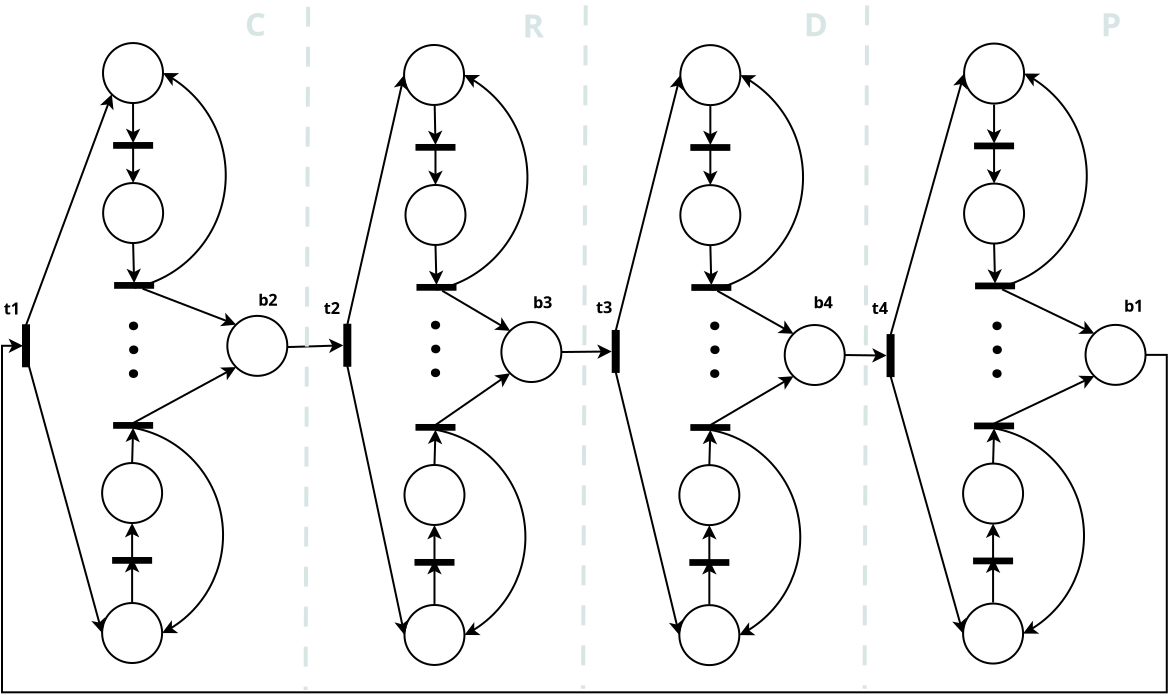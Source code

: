 <?xml version="1.0" encoding="UTF-8"?>
<dia:diagram xmlns:dia="http://www.lysator.liu.se/~alla/dia/">
  <dia:layer name="Background" visible="true" active="true">
    <dia:object type="Standard - Ellipse" version="0" id="O0">
      <dia:attribute name="obj_pos">
        <dia:point val="16.707,-3"/>
      </dia:attribute>
      <dia:attribute name="obj_bb">
        <dia:rectangle val="16.657,-3.05;19.757,0.05"/>
      </dia:attribute>
      <dia:attribute name="elem_corner">
        <dia:point val="16.707,-3"/>
      </dia:attribute>
      <dia:attribute name="elem_width">
        <dia:real val="3"/>
      </dia:attribute>
      <dia:attribute name="elem_height">
        <dia:real val="3"/>
      </dia:attribute>
    </dia:object>
    <dia:object type="Standard - Ellipse" version="0" id="O1">
      <dia:attribute name="obj_pos">
        <dia:point val="16.707,4"/>
      </dia:attribute>
      <dia:attribute name="obj_bb">
        <dia:rectangle val="16.657,3.95;19.757,7.05"/>
      </dia:attribute>
      <dia:attribute name="elem_corner">
        <dia:point val="16.707,4"/>
      </dia:attribute>
      <dia:attribute name="elem_width">
        <dia:real val="3"/>
      </dia:attribute>
      <dia:attribute name="elem_height">
        <dia:real val="3"/>
      </dia:attribute>
    </dia:object>
    <dia:object type="Standard - Box" version="0" id="O2">
      <dia:attribute name="obj_pos">
        <dia:point val="17.257,2"/>
      </dia:attribute>
      <dia:attribute name="obj_bb">
        <dia:rectangle val="17.207,1.95;19.207,2.288"/>
      </dia:attribute>
      <dia:attribute name="elem_corner">
        <dia:point val="17.257,2"/>
      </dia:attribute>
      <dia:attribute name="elem_width">
        <dia:real val="1.9"/>
      </dia:attribute>
      <dia:attribute name="elem_height">
        <dia:real val="0.237"/>
      </dia:attribute>
      <dia:attribute name="border_width">
        <dia:real val="0.1"/>
      </dia:attribute>
      <dia:attribute name="inner_color">
        <dia:color val="#000000"/>
      </dia:attribute>
      <dia:attribute name="show_background">
        <dia:boolean val="true"/>
      </dia:attribute>
    </dia:object>
    <dia:object type="Standard - Line" version="0" id="O3">
      <dia:attribute name="obj_pos">
        <dia:point val="18.207,0.049"/>
      </dia:attribute>
      <dia:attribute name="obj_bb">
        <dia:rectangle val="17.845,-0.001;18.569,2.112"/>
      </dia:attribute>
      <dia:attribute name="conn_endpoints">
        <dia:point val="18.207,0.049"/>
        <dia:point val="18.207,2"/>
      </dia:attribute>
      <dia:attribute name="numcp">
        <dia:int val="1"/>
      </dia:attribute>
      <dia:attribute name="end_arrow">
        <dia:enum val="22"/>
      </dia:attribute>
      <dia:attribute name="end_arrow_length">
        <dia:real val="0.5"/>
      </dia:attribute>
      <dia:attribute name="end_arrow_width">
        <dia:real val="0.5"/>
      </dia:attribute>
      <dia:connections>
        <dia:connection handle="0" to="O0" connection="8"/>
        <dia:connection handle="1" to="O2" connection="1"/>
      </dia:connections>
    </dia:object>
    <dia:object type="Standard - Line" version="0" id="O4">
      <dia:attribute name="obj_pos">
        <dia:point val="18.207,2.237"/>
      </dia:attribute>
      <dia:attribute name="obj_bb">
        <dia:rectangle val="17.845,2.188;18.569,4.112"/>
      </dia:attribute>
      <dia:attribute name="conn_endpoints">
        <dia:point val="18.207,2.237"/>
        <dia:point val="18.207,4"/>
      </dia:attribute>
      <dia:attribute name="numcp">
        <dia:int val="1"/>
      </dia:attribute>
      <dia:attribute name="end_arrow">
        <dia:enum val="22"/>
      </dia:attribute>
      <dia:attribute name="end_arrow_length">
        <dia:real val="0.5"/>
      </dia:attribute>
      <dia:attribute name="end_arrow_width">
        <dia:real val="0.5"/>
      </dia:attribute>
      <dia:connections>
        <dia:connection handle="0" to="O2" connection="6"/>
        <dia:connection handle="1" to="O1" connection="1"/>
      </dia:connections>
    </dia:object>
    <dia:object type="Standard - Box" version="0" id="O5">
      <dia:attribute name="obj_pos">
        <dia:point val="17.307,9"/>
      </dia:attribute>
      <dia:attribute name="obj_bb">
        <dia:rectangle val="17.257,8.95;19.257,9.287"/>
      </dia:attribute>
      <dia:attribute name="elem_corner">
        <dia:point val="17.307,9"/>
      </dia:attribute>
      <dia:attribute name="elem_width">
        <dia:real val="1.9"/>
      </dia:attribute>
      <dia:attribute name="elem_height">
        <dia:real val="0.237"/>
      </dia:attribute>
      <dia:attribute name="border_width">
        <dia:real val="0.1"/>
      </dia:attribute>
      <dia:attribute name="inner_color">
        <dia:color val="#000000"/>
      </dia:attribute>
      <dia:attribute name="show_background">
        <dia:boolean val="true"/>
      </dia:attribute>
    </dia:object>
    <dia:object type="Standard - Line" version="0" id="O6">
      <dia:attribute name="obj_pos">
        <dia:point val="18.207,7"/>
      </dia:attribute>
      <dia:attribute name="obj_bb">
        <dia:rectangle val="17.88,6.949;18.603,9.112"/>
      </dia:attribute>
      <dia:attribute name="conn_endpoints">
        <dia:point val="18.207,7"/>
        <dia:point val="18.257,9"/>
      </dia:attribute>
      <dia:attribute name="numcp">
        <dia:int val="1"/>
      </dia:attribute>
      <dia:attribute name="end_arrow">
        <dia:enum val="22"/>
      </dia:attribute>
      <dia:attribute name="end_arrow_length">
        <dia:real val="0.5"/>
      </dia:attribute>
      <dia:attribute name="end_arrow_width">
        <dia:real val="0.5"/>
      </dia:attribute>
      <dia:connections>
        <dia:connection handle="0" to="O1" connection="6"/>
        <dia:connection handle="1" to="O5" connection="1"/>
      </dia:connections>
    </dia:object>
    <dia:object type="Standard - Arc" version="0" id="O7">
      <dia:attribute name="obj_pos">
        <dia:point val="18.257,9.238"/>
      </dia:attribute>
      <dia:attribute name="obj_bb">
        <dia:rectangle val="18.201,-1.556;22.892,9.294"/>
      </dia:attribute>
      <dia:attribute name="conn_endpoints">
        <dia:point val="18.257,9.238"/>
        <dia:point val="19.707,-1.5"/>
      </dia:attribute>
      <dia:attribute name="curve_distance">
        <dia:real val="3.843"/>
      </dia:attribute>
      <dia:attribute name="line_width">
        <dia:real val="0.1"/>
      </dia:attribute>
      <dia:attribute name="end_arrow">
        <dia:enum val="22"/>
      </dia:attribute>
      <dia:attribute name="end_arrow_length">
        <dia:real val="0.5"/>
      </dia:attribute>
      <dia:attribute name="end_arrow_width">
        <dia:real val="0.5"/>
      </dia:attribute>
      <dia:connections>
        <dia:connection handle="0" to="O5" connection="6"/>
        <dia:connection handle="1" to="O0" connection="4"/>
      </dia:connections>
    </dia:object>
    <dia:object type="Standard - Ellipse" version="0" id="O8">
      <dia:attribute name="obj_pos">
        <dia:point val="21.926,10.995"/>
      </dia:attribute>
      <dia:attribute name="obj_bb">
        <dia:rectangle val="21.876,10.945;24.976,14.045"/>
      </dia:attribute>
      <dia:attribute name="elem_corner">
        <dia:point val="21.926,10.995"/>
      </dia:attribute>
      <dia:attribute name="elem_width">
        <dia:real val="3"/>
      </dia:attribute>
      <dia:attribute name="elem_height">
        <dia:real val="3"/>
      </dia:attribute>
    </dia:object>
    <dia:object type="Standard - Line" version="0" id="O9">
      <dia:attribute name="obj_pos">
        <dia:point val="18.556,9.287"/>
      </dia:attribute>
      <dia:attribute name="obj_bb">
        <dia:rectangle val="18.488,9.219;22.463,11.504"/>
      </dia:attribute>
      <dia:attribute name="conn_endpoints">
        <dia:point val="18.556,9.287"/>
        <dia:point val="22.366,11.434"/>
      </dia:attribute>
      <dia:attribute name="numcp">
        <dia:int val="1"/>
      </dia:attribute>
      <dia:attribute name="end_arrow">
        <dia:enum val="22"/>
      </dia:attribute>
      <dia:attribute name="end_arrow_length">
        <dia:real val="0.5"/>
      </dia:attribute>
      <dia:attribute name="end_arrow_width">
        <dia:real val="0.5"/>
      </dia:attribute>
      <dia:connections>
        <dia:connection handle="0" to="O5" connection="8"/>
        <dia:connection handle="1" to="O8" connection="0"/>
      </dia:connections>
    </dia:object>
    <dia:object type="Standard - Ellipse" version="0" id="O10">
      <dia:attribute name="obj_pos">
        <dia:point val="16.657,25"/>
      </dia:attribute>
      <dia:attribute name="obj_bb">
        <dia:rectangle val="16.607,24.95;19.707,28.05"/>
      </dia:attribute>
      <dia:attribute name="elem_corner">
        <dia:point val="16.657,25"/>
      </dia:attribute>
      <dia:attribute name="elem_width">
        <dia:real val="3"/>
      </dia:attribute>
      <dia:attribute name="elem_height">
        <dia:real val="3"/>
      </dia:attribute>
    </dia:object>
    <dia:object type="Standard - Ellipse" version="0" id="O11">
      <dia:attribute name="obj_pos">
        <dia:point val="16.657,18"/>
      </dia:attribute>
      <dia:attribute name="obj_bb">
        <dia:rectangle val="16.607,17.95;19.707,21.05"/>
      </dia:attribute>
      <dia:attribute name="elem_corner">
        <dia:point val="16.657,18"/>
      </dia:attribute>
      <dia:attribute name="elem_width">
        <dia:real val="3"/>
      </dia:attribute>
      <dia:attribute name="elem_height">
        <dia:real val="3"/>
      </dia:attribute>
    </dia:object>
    <dia:object type="Standard - Box" version="0" id="O12">
      <dia:attribute name="obj_pos">
        <dia:point val="17.207,22.75"/>
      </dia:attribute>
      <dia:attribute name="obj_bb">
        <dia:rectangle val="17.157,22.7;19.157,23.038"/>
      </dia:attribute>
      <dia:attribute name="elem_corner">
        <dia:point val="17.207,22.75"/>
      </dia:attribute>
      <dia:attribute name="elem_width">
        <dia:real val="1.9"/>
      </dia:attribute>
      <dia:attribute name="elem_height">
        <dia:real val="0.237"/>
      </dia:attribute>
      <dia:attribute name="border_width">
        <dia:real val="0.1"/>
      </dia:attribute>
      <dia:attribute name="inner_color">
        <dia:color val="#000000"/>
      </dia:attribute>
      <dia:attribute name="show_background">
        <dia:boolean val="true"/>
      </dia:attribute>
    </dia:object>
    <dia:object type="Standard - Line" version="0" id="O13">
      <dia:attribute name="obj_pos">
        <dia:point val="18.157,24.95"/>
      </dia:attribute>
      <dia:attribute name="obj_bb">
        <dia:rectangle val="17.795,22.638;18.519,25"/>
      </dia:attribute>
      <dia:attribute name="conn_endpoints">
        <dia:point val="18.157,24.95"/>
        <dia:point val="18.157,22.75"/>
      </dia:attribute>
      <dia:attribute name="numcp">
        <dia:int val="1"/>
      </dia:attribute>
      <dia:attribute name="end_arrow">
        <dia:enum val="22"/>
      </dia:attribute>
      <dia:attribute name="end_arrow_length">
        <dia:real val="0.5"/>
      </dia:attribute>
      <dia:attribute name="end_arrow_width">
        <dia:real val="0.5"/>
      </dia:attribute>
      <dia:connections>
        <dia:connection handle="0" to="O10" connection="8"/>
        <dia:connection handle="1" to="O12" connection="1"/>
      </dia:connections>
    </dia:object>
    <dia:object type="Standard - Line" version="0" id="O14">
      <dia:attribute name="obj_pos">
        <dia:point val="18.157,22.75"/>
      </dia:attribute>
      <dia:attribute name="obj_bb">
        <dia:rectangle val="17.795,20.888;18.519,22.8"/>
      </dia:attribute>
      <dia:attribute name="conn_endpoints">
        <dia:point val="18.157,22.75"/>
        <dia:point val="18.157,21"/>
      </dia:attribute>
      <dia:attribute name="numcp">
        <dia:int val="1"/>
      </dia:attribute>
      <dia:attribute name="end_arrow">
        <dia:enum val="22"/>
      </dia:attribute>
      <dia:attribute name="end_arrow_length">
        <dia:real val="0.5"/>
      </dia:attribute>
      <dia:attribute name="end_arrow_width">
        <dia:real val="0.5"/>
      </dia:attribute>
      <dia:connections>
        <dia:connection handle="0" to="O12" connection="1"/>
        <dia:connection handle="1" to="O11" connection="6"/>
      </dia:connections>
    </dia:object>
    <dia:object type="Standard - Box" version="0" id="O15">
      <dia:attribute name="obj_pos">
        <dia:point val="17.257,16"/>
      </dia:attribute>
      <dia:attribute name="obj_bb">
        <dia:rectangle val="17.207,15.95;19.207,16.288"/>
      </dia:attribute>
      <dia:attribute name="elem_corner">
        <dia:point val="17.257,16"/>
      </dia:attribute>
      <dia:attribute name="elem_width">
        <dia:real val="1.9"/>
      </dia:attribute>
      <dia:attribute name="elem_height">
        <dia:real val="0.237"/>
      </dia:attribute>
      <dia:attribute name="border_width">
        <dia:real val="0.1"/>
      </dia:attribute>
      <dia:attribute name="inner_color">
        <dia:color val="#000000"/>
      </dia:attribute>
      <dia:attribute name="show_background">
        <dia:boolean val="true"/>
      </dia:attribute>
    </dia:object>
    <dia:object type="Standard - Arc" version="0" id="O16">
      <dia:attribute name="obj_pos">
        <dia:point val="18.207,16.238"/>
      </dia:attribute>
      <dia:attribute name="obj_bb">
        <dia:rectangle val="18.15,16.181;22.753,26.556"/>
      </dia:attribute>
      <dia:attribute name="conn_endpoints">
        <dia:point val="18.207,16.238"/>
        <dia:point val="19.657,26.5"/>
      </dia:attribute>
      <dia:attribute name="curve_distance">
        <dia:real val="-3.755"/>
      </dia:attribute>
      <dia:attribute name="line_width">
        <dia:real val="0.1"/>
      </dia:attribute>
      <dia:attribute name="end_arrow">
        <dia:enum val="22"/>
      </dia:attribute>
      <dia:attribute name="end_arrow_length">
        <dia:real val="0.5"/>
      </dia:attribute>
      <dia:attribute name="end_arrow_width">
        <dia:real val="0.5"/>
      </dia:attribute>
      <dia:connections>
        <dia:connection handle="0" to="O15" connection="6"/>
        <dia:connection handle="1" to="O10" connection="4"/>
      </dia:connections>
    </dia:object>
    <dia:object type="Standard - Line" version="0" id="O17">
      <dia:attribute name="obj_pos">
        <dia:point val="18.157,18"/>
      </dia:attribute>
      <dia:attribute name="obj_bb">
        <dia:rectangle val="17.828,16.126;18.551,18.051"/>
      </dia:attribute>
      <dia:attribute name="conn_endpoints">
        <dia:point val="18.157,18"/>
        <dia:point val="18.207,16.238"/>
      </dia:attribute>
      <dia:attribute name="numcp">
        <dia:int val="1"/>
      </dia:attribute>
      <dia:attribute name="end_arrow">
        <dia:enum val="22"/>
      </dia:attribute>
      <dia:attribute name="end_arrow_length">
        <dia:real val="0.5"/>
      </dia:attribute>
      <dia:attribute name="end_arrow_width">
        <dia:real val="0.5"/>
      </dia:attribute>
      <dia:connections>
        <dia:connection handle="0" to="O11" connection="1"/>
        <dia:connection handle="1" to="O15" connection="6"/>
      </dia:connections>
    </dia:object>
    <dia:object type="Standard - Line" version="0" id="O18">
      <dia:attribute name="obj_pos">
        <dia:point val="18.207,16"/>
      </dia:attribute>
      <dia:attribute name="obj_bb">
        <dia:rectangle val="18.138,13.486;22.462,16.068"/>
      </dia:attribute>
      <dia:attribute name="conn_endpoints">
        <dia:point val="18.207,16"/>
        <dia:point val="22.366,13.556"/>
      </dia:attribute>
      <dia:attribute name="numcp">
        <dia:int val="1"/>
      </dia:attribute>
      <dia:attribute name="end_arrow">
        <dia:enum val="22"/>
      </dia:attribute>
      <dia:attribute name="end_arrow_length">
        <dia:real val="0.5"/>
      </dia:attribute>
      <dia:attribute name="end_arrow_width">
        <dia:real val="0.5"/>
      </dia:attribute>
      <dia:connections>
        <dia:connection handle="0" to="O15" connection="1"/>
        <dia:connection handle="1" to="O8" connection="5"/>
      </dia:connections>
    </dia:object>
    <dia:object type="Standard - Box" version="0" id="O19">
      <dia:attribute name="obj_pos">
        <dia:point val="27.069,11.499"/>
      </dia:attribute>
      <dia:attribute name="obj_bb">
        <dia:rectangle val="27.019,11.449;27.419,13.599"/>
      </dia:attribute>
      <dia:attribute name="elem_corner">
        <dia:point val="27.069,11.499"/>
      </dia:attribute>
      <dia:attribute name="elem_width">
        <dia:real val="0.3"/>
      </dia:attribute>
      <dia:attribute name="elem_height">
        <dia:real val="2.05"/>
      </dia:attribute>
      <dia:attribute name="border_width">
        <dia:real val="0.1"/>
      </dia:attribute>
      <dia:attribute name="inner_color">
        <dia:color val="#000000"/>
      </dia:attribute>
      <dia:attribute name="show_background">
        <dia:boolean val="true"/>
      </dia:attribute>
    </dia:object>
    <dia:object type="Standard - Line" version="0" id="O20">
      <dia:attribute name="obj_pos">
        <dia:point val="24.926,12.495"/>
      </dia:attribute>
      <dia:attribute name="obj_bb">
        <dia:rectangle val="24.876,12.152;27.131,12.876"/>
      </dia:attribute>
      <dia:attribute name="conn_endpoints">
        <dia:point val="24.926,12.495"/>
        <dia:point val="27.019,12.522"/>
      </dia:attribute>
      <dia:attribute name="numcp">
        <dia:int val="1"/>
      </dia:attribute>
      <dia:attribute name="end_arrow">
        <dia:enum val="22"/>
      </dia:attribute>
      <dia:attribute name="end_arrow_length">
        <dia:real val="0.5"/>
      </dia:attribute>
      <dia:attribute name="end_arrow_width">
        <dia:real val="0.5"/>
      </dia:attribute>
      <dia:connections>
        <dia:connection handle="0" to="O8" connection="4"/>
        <dia:connection handle="1" to="O19" connection="8"/>
      </dia:connections>
    </dia:object>
    <dia:object type="Standard - Ellipse" version="0" id="O21">
      <dia:attribute name="obj_pos">
        <dia:point val="30.894,-3.078"/>
      </dia:attribute>
      <dia:attribute name="obj_bb">
        <dia:rectangle val="30.844,-3.128;33.944,-0.028"/>
      </dia:attribute>
      <dia:attribute name="elem_corner">
        <dia:point val="30.894,-3.078"/>
      </dia:attribute>
      <dia:attribute name="elem_width">
        <dia:real val="3"/>
      </dia:attribute>
      <dia:attribute name="elem_height">
        <dia:real val="3"/>
      </dia:attribute>
    </dia:object>
    <dia:object type="Standard - Ellipse" version="0" id="O22">
      <dia:attribute name="obj_pos">
        <dia:point val="30.894,3.922"/>
      </dia:attribute>
      <dia:attribute name="obj_bb">
        <dia:rectangle val="30.844,3.872;33.944,6.972"/>
      </dia:attribute>
      <dia:attribute name="elem_corner">
        <dia:point val="30.894,3.922"/>
      </dia:attribute>
      <dia:attribute name="elem_width">
        <dia:real val="3"/>
      </dia:attribute>
      <dia:attribute name="elem_height">
        <dia:real val="3"/>
      </dia:attribute>
    </dia:object>
    <dia:object type="Standard - Box" version="0" id="O23">
      <dia:attribute name="obj_pos">
        <dia:point val="31.444,1.922"/>
      </dia:attribute>
      <dia:attribute name="obj_bb">
        <dia:rectangle val="31.394,1.872;33.394,2.209"/>
      </dia:attribute>
      <dia:attribute name="elem_corner">
        <dia:point val="31.444,1.922"/>
      </dia:attribute>
      <dia:attribute name="elem_width">
        <dia:real val="1.9"/>
      </dia:attribute>
      <dia:attribute name="elem_height">
        <dia:real val="0.237"/>
      </dia:attribute>
      <dia:attribute name="border_width">
        <dia:real val="0.1"/>
      </dia:attribute>
      <dia:attribute name="inner_color">
        <dia:color val="#000000"/>
      </dia:attribute>
      <dia:attribute name="show_background">
        <dia:boolean val="true"/>
      </dia:attribute>
    </dia:object>
    <dia:object type="Standard - Line" version="0" id="O24">
      <dia:attribute name="obj_pos">
        <dia:point val="32.394,-0.029"/>
      </dia:attribute>
      <dia:attribute name="obj_bb">
        <dia:rectangle val="32.032,-0.079;32.756,2.034"/>
      </dia:attribute>
      <dia:attribute name="conn_endpoints">
        <dia:point val="32.394,-0.029"/>
        <dia:point val="32.394,1.922"/>
      </dia:attribute>
      <dia:attribute name="numcp">
        <dia:int val="1"/>
      </dia:attribute>
      <dia:attribute name="end_arrow">
        <dia:enum val="22"/>
      </dia:attribute>
      <dia:attribute name="end_arrow_length">
        <dia:real val="0.5"/>
      </dia:attribute>
      <dia:attribute name="end_arrow_width">
        <dia:real val="0.5"/>
      </dia:attribute>
      <dia:connections>
        <dia:connection handle="0" to="O21" connection="8"/>
        <dia:connection handle="1" to="O23" connection="1"/>
      </dia:connections>
    </dia:object>
    <dia:object type="Standard - Line" version="0" id="O25">
      <dia:attribute name="obj_pos">
        <dia:point val="32.394,2.159"/>
      </dia:attribute>
      <dia:attribute name="obj_bb">
        <dia:rectangle val="32.032,2.109;32.756,4.034"/>
      </dia:attribute>
      <dia:attribute name="conn_endpoints">
        <dia:point val="32.394,2.159"/>
        <dia:point val="32.394,3.922"/>
      </dia:attribute>
      <dia:attribute name="numcp">
        <dia:int val="1"/>
      </dia:attribute>
      <dia:attribute name="end_arrow">
        <dia:enum val="22"/>
      </dia:attribute>
      <dia:attribute name="end_arrow_length">
        <dia:real val="0.5"/>
      </dia:attribute>
      <dia:attribute name="end_arrow_width">
        <dia:real val="0.5"/>
      </dia:attribute>
      <dia:connections>
        <dia:connection handle="0" to="O23" connection="6"/>
        <dia:connection handle="1" to="O22" connection="1"/>
      </dia:connections>
    </dia:object>
    <dia:object type="Standard - Box" version="0" id="O26">
      <dia:attribute name="obj_pos">
        <dia:point val="31.494,8.922"/>
      </dia:attribute>
      <dia:attribute name="obj_bb">
        <dia:rectangle val="31.444,8.872;33.444,9.209"/>
      </dia:attribute>
      <dia:attribute name="elem_corner">
        <dia:point val="31.494,8.922"/>
      </dia:attribute>
      <dia:attribute name="elem_width">
        <dia:real val="1.9"/>
      </dia:attribute>
      <dia:attribute name="elem_height">
        <dia:real val="0.237"/>
      </dia:attribute>
      <dia:attribute name="border_width">
        <dia:real val="0.1"/>
      </dia:attribute>
      <dia:attribute name="inner_color">
        <dia:color val="#000000"/>
      </dia:attribute>
      <dia:attribute name="show_background">
        <dia:boolean val="true"/>
      </dia:attribute>
    </dia:object>
    <dia:object type="Standard - Line" version="0" id="O27">
      <dia:attribute name="obj_pos">
        <dia:point val="32.394,6.922"/>
      </dia:attribute>
      <dia:attribute name="obj_bb">
        <dia:rectangle val="32.067,6.871;32.791,9.034"/>
      </dia:attribute>
      <dia:attribute name="conn_endpoints">
        <dia:point val="32.394,6.922"/>
        <dia:point val="32.444,8.922"/>
      </dia:attribute>
      <dia:attribute name="numcp">
        <dia:int val="1"/>
      </dia:attribute>
      <dia:attribute name="end_arrow">
        <dia:enum val="22"/>
      </dia:attribute>
      <dia:attribute name="end_arrow_length">
        <dia:real val="0.5"/>
      </dia:attribute>
      <dia:attribute name="end_arrow_width">
        <dia:real val="0.5"/>
      </dia:attribute>
      <dia:connections>
        <dia:connection handle="0" to="O22" connection="6"/>
        <dia:connection handle="1" to="O26" connection="1"/>
      </dia:connections>
    </dia:object>
    <dia:object type="Standard - Arc" version="0" id="O28">
      <dia:attribute name="obj_pos">
        <dia:point val="32.444,9.159"/>
      </dia:attribute>
      <dia:attribute name="obj_bb">
        <dia:rectangle val="32.388,-1.634;37.079,9.216"/>
      </dia:attribute>
      <dia:attribute name="conn_endpoints">
        <dia:point val="32.444,9.159"/>
        <dia:point val="33.894,-1.578"/>
      </dia:attribute>
      <dia:attribute name="curve_distance">
        <dia:real val="3.843"/>
      </dia:attribute>
      <dia:attribute name="line_width">
        <dia:real val="0.1"/>
      </dia:attribute>
      <dia:attribute name="end_arrow">
        <dia:enum val="22"/>
      </dia:attribute>
      <dia:attribute name="end_arrow_length">
        <dia:real val="0.5"/>
      </dia:attribute>
      <dia:attribute name="end_arrow_width">
        <dia:real val="0.5"/>
      </dia:attribute>
      <dia:connections>
        <dia:connection handle="0" to="O26" connection="6"/>
        <dia:connection handle="1" to="O21" connection="4"/>
      </dia:connections>
    </dia:object>
    <dia:object type="Standard - Ellipse" version="0" id="O29">
      <dia:attribute name="obj_pos">
        <dia:point val="36.967,10.988"/>
      </dia:attribute>
      <dia:attribute name="obj_bb">
        <dia:rectangle val="36.917,10.938;40.017,14.038"/>
      </dia:attribute>
      <dia:attribute name="elem_corner">
        <dia:point val="36.967,10.988"/>
      </dia:attribute>
      <dia:attribute name="elem_width">
        <dia:real val="3"/>
      </dia:attribute>
      <dia:attribute name="elem_height">
        <dia:real val="3"/>
      </dia:attribute>
    </dia:object>
    <dia:object type="Standard - Line" version="0" id="O30">
      <dia:attribute name="obj_pos">
        <dia:point val="32.794,9.209"/>
      </dia:attribute>
      <dia:attribute name="obj_bb">
        <dia:rectangle val="32.728,9.142;37.507,11.506"/>
      </dia:attribute>
      <dia:attribute name="conn_endpoints">
        <dia:point val="32.794,9.209"/>
        <dia:point val="37.407,11.427"/>
      </dia:attribute>
      <dia:attribute name="numcp">
        <dia:int val="1"/>
      </dia:attribute>
      <dia:attribute name="end_arrow">
        <dia:enum val="22"/>
      </dia:attribute>
      <dia:attribute name="end_arrow_length">
        <dia:real val="0.5"/>
      </dia:attribute>
      <dia:attribute name="end_arrow_width">
        <dia:real val="0.5"/>
      </dia:attribute>
      <dia:connections>
        <dia:connection handle="0" to="O26" connection="8"/>
        <dia:connection handle="1" to="O29" connection="0"/>
      </dia:connections>
    </dia:object>
    <dia:object type="Standard - Ellipse" version="0" id="O31">
      <dia:attribute name="obj_pos">
        <dia:point val="30.844,24.922"/>
      </dia:attribute>
      <dia:attribute name="obj_bb">
        <dia:rectangle val="30.794,24.872;33.894,27.972"/>
      </dia:attribute>
      <dia:attribute name="elem_corner">
        <dia:point val="30.844,24.922"/>
      </dia:attribute>
      <dia:attribute name="elem_width">
        <dia:real val="3"/>
      </dia:attribute>
      <dia:attribute name="elem_height">
        <dia:real val="3"/>
      </dia:attribute>
    </dia:object>
    <dia:object type="Standard - Ellipse" version="0" id="O32">
      <dia:attribute name="obj_pos">
        <dia:point val="30.844,17.922"/>
      </dia:attribute>
      <dia:attribute name="obj_bb">
        <dia:rectangle val="30.794,17.872;33.894,20.972"/>
      </dia:attribute>
      <dia:attribute name="elem_corner">
        <dia:point val="30.844,17.922"/>
      </dia:attribute>
      <dia:attribute name="elem_width">
        <dia:real val="3"/>
      </dia:attribute>
      <dia:attribute name="elem_height">
        <dia:real val="3"/>
      </dia:attribute>
    </dia:object>
    <dia:object type="Standard - Box" version="0" id="O33">
      <dia:attribute name="obj_pos">
        <dia:point val="31.394,22.672"/>
      </dia:attribute>
      <dia:attribute name="obj_bb">
        <dia:rectangle val="31.344,22.622;33.344,22.959"/>
      </dia:attribute>
      <dia:attribute name="elem_corner">
        <dia:point val="31.394,22.672"/>
      </dia:attribute>
      <dia:attribute name="elem_width">
        <dia:real val="1.9"/>
      </dia:attribute>
      <dia:attribute name="elem_height">
        <dia:real val="0.237"/>
      </dia:attribute>
      <dia:attribute name="border_width">
        <dia:real val="0.1"/>
      </dia:attribute>
      <dia:attribute name="inner_color">
        <dia:color val="#000000"/>
      </dia:attribute>
      <dia:attribute name="show_background">
        <dia:boolean val="true"/>
      </dia:attribute>
    </dia:object>
    <dia:object type="Standard - Line" version="0" id="O34">
      <dia:attribute name="obj_pos">
        <dia:point val="32.344,24.872"/>
      </dia:attribute>
      <dia:attribute name="obj_bb">
        <dia:rectangle val="31.983,22.56;32.706,24.922"/>
      </dia:attribute>
      <dia:attribute name="conn_endpoints">
        <dia:point val="32.344,24.872"/>
        <dia:point val="32.344,22.672"/>
      </dia:attribute>
      <dia:attribute name="numcp">
        <dia:int val="1"/>
      </dia:attribute>
      <dia:attribute name="end_arrow">
        <dia:enum val="22"/>
      </dia:attribute>
      <dia:attribute name="end_arrow_length">
        <dia:real val="0.5"/>
      </dia:attribute>
      <dia:attribute name="end_arrow_width">
        <dia:real val="0.5"/>
      </dia:attribute>
      <dia:connections>
        <dia:connection handle="0" to="O31" connection="8"/>
        <dia:connection handle="1" to="O33" connection="1"/>
      </dia:connections>
    </dia:object>
    <dia:object type="Standard - Line" version="0" id="O35">
      <dia:attribute name="obj_pos">
        <dia:point val="32.344,22.672"/>
      </dia:attribute>
      <dia:attribute name="obj_bb">
        <dia:rectangle val="31.983,20.81;32.706,22.722"/>
      </dia:attribute>
      <dia:attribute name="conn_endpoints">
        <dia:point val="32.344,22.672"/>
        <dia:point val="32.344,20.922"/>
      </dia:attribute>
      <dia:attribute name="numcp">
        <dia:int val="1"/>
      </dia:attribute>
      <dia:attribute name="end_arrow">
        <dia:enum val="22"/>
      </dia:attribute>
      <dia:attribute name="end_arrow_length">
        <dia:real val="0.5"/>
      </dia:attribute>
      <dia:attribute name="end_arrow_width">
        <dia:real val="0.5"/>
      </dia:attribute>
      <dia:connections>
        <dia:connection handle="0" to="O33" connection="1"/>
        <dia:connection handle="1" to="O32" connection="6"/>
      </dia:connections>
    </dia:object>
    <dia:object type="Standard - Box" version="0" id="O36">
      <dia:attribute name="obj_pos">
        <dia:point val="31.444,15.922"/>
      </dia:attribute>
      <dia:attribute name="obj_bb">
        <dia:rectangle val="31.394,15.872;33.394,16.209"/>
      </dia:attribute>
      <dia:attribute name="elem_corner">
        <dia:point val="31.444,15.922"/>
      </dia:attribute>
      <dia:attribute name="elem_width">
        <dia:real val="1.9"/>
      </dia:attribute>
      <dia:attribute name="elem_height">
        <dia:real val="0.237"/>
      </dia:attribute>
      <dia:attribute name="border_width">
        <dia:real val="0.1"/>
      </dia:attribute>
      <dia:attribute name="inner_color">
        <dia:color val="#000000"/>
      </dia:attribute>
      <dia:attribute name="show_background">
        <dia:boolean val="true"/>
      </dia:attribute>
    </dia:object>
    <dia:object type="Standard - Arc" version="0" id="O37">
      <dia:attribute name="obj_pos">
        <dia:point val="32.394,16.159"/>
      </dia:attribute>
      <dia:attribute name="obj_bb">
        <dia:rectangle val="32.338,16.103;36.941,26.478"/>
      </dia:attribute>
      <dia:attribute name="conn_endpoints">
        <dia:point val="32.394,16.159"/>
        <dia:point val="33.844,26.422"/>
      </dia:attribute>
      <dia:attribute name="curve_distance">
        <dia:real val="-3.755"/>
      </dia:attribute>
      <dia:attribute name="line_width">
        <dia:real val="0.1"/>
      </dia:attribute>
      <dia:attribute name="end_arrow">
        <dia:enum val="22"/>
      </dia:attribute>
      <dia:attribute name="end_arrow_length">
        <dia:real val="0.5"/>
      </dia:attribute>
      <dia:attribute name="end_arrow_width">
        <dia:real val="0.5"/>
      </dia:attribute>
      <dia:connections>
        <dia:connection handle="0" to="O36" connection="6"/>
        <dia:connection handle="1" to="O31" connection="4"/>
      </dia:connections>
    </dia:object>
    <dia:object type="Standard - Line" version="0" id="O38">
      <dia:attribute name="obj_pos">
        <dia:point val="32.344,17.922"/>
      </dia:attribute>
      <dia:attribute name="obj_bb">
        <dia:rectangle val="32.015,16.048;32.739,17.973"/>
      </dia:attribute>
      <dia:attribute name="conn_endpoints">
        <dia:point val="32.344,17.922"/>
        <dia:point val="32.394,16.159"/>
      </dia:attribute>
      <dia:attribute name="numcp">
        <dia:int val="1"/>
      </dia:attribute>
      <dia:attribute name="end_arrow">
        <dia:enum val="22"/>
      </dia:attribute>
      <dia:attribute name="end_arrow_length">
        <dia:real val="0.5"/>
      </dia:attribute>
      <dia:attribute name="end_arrow_width">
        <dia:real val="0.5"/>
      </dia:attribute>
      <dia:connections>
        <dia:connection handle="0" to="O32" connection="1"/>
        <dia:connection handle="1" to="O36" connection="6"/>
      </dia:connections>
    </dia:object>
    <dia:object type="Standard - Line" version="0" id="O39">
      <dia:attribute name="obj_pos">
        <dia:point val="32.394,15.922"/>
      </dia:attribute>
      <dia:attribute name="obj_bb">
        <dia:rectangle val="32.328,13.466;37.508,15.989"/>
      </dia:attribute>
      <dia:attribute name="conn_endpoints">
        <dia:point val="32.394,15.922"/>
        <dia:point val="37.407,13.548"/>
      </dia:attribute>
      <dia:attribute name="numcp">
        <dia:int val="1"/>
      </dia:attribute>
      <dia:attribute name="end_arrow">
        <dia:enum val="22"/>
      </dia:attribute>
      <dia:attribute name="end_arrow_length">
        <dia:real val="0.5"/>
      </dia:attribute>
      <dia:attribute name="end_arrow_width">
        <dia:real val="0.5"/>
      </dia:attribute>
      <dia:connections>
        <dia:connection handle="0" to="O36" connection="1"/>
        <dia:connection handle="1" to="O29" connection="5"/>
      </dia:connections>
    </dia:object>
    <dia:object type="Standard - Ellipse" version="0" id="O40">
      <dia:attribute name="obj_pos">
        <dia:point val="2.893,-3.007"/>
      </dia:attribute>
      <dia:attribute name="obj_bb">
        <dia:rectangle val="2.843,-3.057;5.943,0.043"/>
      </dia:attribute>
      <dia:attribute name="elem_corner">
        <dia:point val="2.893,-3.007"/>
      </dia:attribute>
      <dia:attribute name="elem_width">
        <dia:real val="3"/>
      </dia:attribute>
      <dia:attribute name="elem_height">
        <dia:real val="3"/>
      </dia:attribute>
    </dia:object>
    <dia:object type="Standard - Ellipse" version="0" id="O41">
      <dia:attribute name="obj_pos">
        <dia:point val="2.964,3.993"/>
      </dia:attribute>
      <dia:attribute name="obj_bb">
        <dia:rectangle val="2.914,3.943;6.014,7.043"/>
      </dia:attribute>
      <dia:attribute name="elem_corner">
        <dia:point val="2.964,3.993"/>
      </dia:attribute>
      <dia:attribute name="elem_width">
        <dia:real val="3"/>
      </dia:attribute>
      <dia:attribute name="elem_height">
        <dia:real val="3"/>
      </dia:attribute>
    </dia:object>
    <dia:object type="Standard - Box" version="0" id="O42">
      <dia:attribute name="obj_pos">
        <dia:point val="3.514,1.993"/>
      </dia:attribute>
      <dia:attribute name="obj_bb">
        <dia:rectangle val="3.464,1.943;5.464,2.28"/>
      </dia:attribute>
      <dia:attribute name="elem_corner">
        <dia:point val="3.514,1.993"/>
      </dia:attribute>
      <dia:attribute name="elem_width">
        <dia:real val="1.9"/>
      </dia:attribute>
      <dia:attribute name="elem_height">
        <dia:real val="0.237"/>
      </dia:attribute>
      <dia:attribute name="border_width">
        <dia:real val="0.1"/>
      </dia:attribute>
      <dia:attribute name="inner_color">
        <dia:color val="#000000"/>
      </dia:attribute>
      <dia:attribute name="show_background">
        <dia:boolean val="true"/>
      </dia:attribute>
    </dia:object>
    <dia:object type="Standard - Line" version="0" id="O43">
      <dia:attribute name="obj_pos">
        <dia:point val="4.424,0.042"/>
      </dia:attribute>
      <dia:attribute name="obj_bb">
        <dia:rectangle val="4.09,-0.009;4.813,2.104"/>
      </dia:attribute>
      <dia:attribute name="conn_endpoints">
        <dia:point val="4.424,0.042"/>
        <dia:point val="4.464,1.993"/>
      </dia:attribute>
      <dia:attribute name="numcp">
        <dia:int val="1"/>
      </dia:attribute>
      <dia:attribute name="end_arrow">
        <dia:enum val="22"/>
      </dia:attribute>
      <dia:attribute name="end_arrow_length">
        <dia:real val="0.5"/>
      </dia:attribute>
      <dia:attribute name="end_arrow_width">
        <dia:real val="0.5"/>
      </dia:attribute>
      <dia:connections>
        <dia:connection handle="0" to="O40" connection="8"/>
        <dia:connection handle="1" to="O42" connection="1"/>
      </dia:connections>
    </dia:object>
    <dia:object type="Standard - Line" version="0" id="O44">
      <dia:attribute name="obj_pos">
        <dia:point val="4.464,2.23"/>
      </dia:attribute>
      <dia:attribute name="obj_bb">
        <dia:rectangle val="4.102,2.18;4.825,4.104"/>
      </dia:attribute>
      <dia:attribute name="conn_endpoints">
        <dia:point val="4.464,2.23"/>
        <dia:point val="4.464,3.993"/>
      </dia:attribute>
      <dia:attribute name="numcp">
        <dia:int val="1"/>
      </dia:attribute>
      <dia:attribute name="end_arrow">
        <dia:enum val="22"/>
      </dia:attribute>
      <dia:attribute name="end_arrow_length">
        <dia:real val="0.5"/>
      </dia:attribute>
      <dia:attribute name="end_arrow_width">
        <dia:real val="0.5"/>
      </dia:attribute>
      <dia:connections>
        <dia:connection handle="0" to="O42" connection="6"/>
        <dia:connection handle="1" to="O41" connection="1"/>
      </dia:connections>
    </dia:object>
    <dia:object type="Standard - Box" version="0" id="O45">
      <dia:attribute name="obj_pos">
        <dia:point val="3.564,8.993"/>
      </dia:attribute>
      <dia:attribute name="obj_bb">
        <dia:rectangle val="3.514,8.943;5.514,9.28"/>
      </dia:attribute>
      <dia:attribute name="elem_corner">
        <dia:point val="3.564,8.993"/>
      </dia:attribute>
      <dia:attribute name="elem_width">
        <dia:real val="1.9"/>
      </dia:attribute>
      <dia:attribute name="elem_height">
        <dia:real val="0.237"/>
      </dia:attribute>
      <dia:attribute name="border_width">
        <dia:real val="0.1"/>
      </dia:attribute>
      <dia:attribute name="inner_color">
        <dia:color val="#000000"/>
      </dia:attribute>
      <dia:attribute name="show_background">
        <dia:boolean val="true"/>
      </dia:attribute>
    </dia:object>
    <dia:object type="Standard - Line" version="0" id="O46">
      <dia:attribute name="obj_pos">
        <dia:point val="4.464,6.993"/>
      </dia:attribute>
      <dia:attribute name="obj_bb">
        <dia:rectangle val="4.137,6.941;4.86,9.104"/>
      </dia:attribute>
      <dia:attribute name="conn_endpoints">
        <dia:point val="4.464,6.993"/>
        <dia:point val="4.514,8.993"/>
      </dia:attribute>
      <dia:attribute name="numcp">
        <dia:int val="1"/>
      </dia:attribute>
      <dia:attribute name="end_arrow">
        <dia:enum val="22"/>
      </dia:attribute>
      <dia:attribute name="end_arrow_length">
        <dia:real val="0.5"/>
      </dia:attribute>
      <dia:attribute name="end_arrow_width">
        <dia:real val="0.5"/>
      </dia:attribute>
      <dia:connections>
        <dia:connection handle="0" to="O41" connection="6"/>
        <dia:connection handle="1" to="O45" connection="1"/>
      </dia:connections>
    </dia:object>
    <dia:object type="Standard - Arc" version="0" id="O47">
      <dia:attribute name="obj_pos">
        <dia:point val="4.514,9.23"/>
      </dia:attribute>
      <dia:attribute name="obj_bb">
        <dia:rectangle val="4.458,-1.563;9.112,9.286"/>
      </dia:attribute>
      <dia:attribute name="conn_endpoints">
        <dia:point val="4.514,9.23"/>
        <dia:point val="5.893,-1.507"/>
      </dia:attribute>
      <dia:attribute name="curve_distance">
        <dia:real val="3.843"/>
      </dia:attribute>
      <dia:attribute name="line_width">
        <dia:real val="0.1"/>
      </dia:attribute>
      <dia:attribute name="end_arrow">
        <dia:enum val="22"/>
      </dia:attribute>
      <dia:attribute name="end_arrow_length">
        <dia:real val="0.5"/>
      </dia:attribute>
      <dia:attribute name="end_arrow_width">
        <dia:real val="0.5"/>
      </dia:attribute>
      <dia:connections>
        <dia:connection handle="0" to="O45" connection="6"/>
        <dia:connection handle="1" to="O40" connection="4"/>
      </dia:connections>
    </dia:object>
    <dia:object type="Standard - Ellipse" version="0" id="O48">
      <dia:attribute name="obj_pos">
        <dia:point val="7.759,10.846"/>
      </dia:attribute>
      <dia:attribute name="obj_bb">
        <dia:rectangle val="7.709,10.796;10.809,13.896"/>
      </dia:attribute>
      <dia:attribute name="elem_corner">
        <dia:point val="7.759,10.846"/>
      </dia:attribute>
      <dia:attribute name="elem_width">
        <dia:real val="3"/>
      </dia:attribute>
      <dia:attribute name="elem_height">
        <dia:real val="3"/>
      </dia:attribute>
    </dia:object>
    <dia:object type="Standard - Line" version="0" id="O49">
      <dia:attribute name="obj_pos">
        <dia:point val="4.799,9.28"/>
      </dia:attribute>
      <dia:attribute name="obj_bb">
        <dia:rectangle val="4.73,9.211;8.295,11.355"/>
      </dia:attribute>
      <dia:attribute name="conn_endpoints">
        <dia:point val="4.799,9.28"/>
        <dia:point val="8.198,11.286"/>
      </dia:attribute>
      <dia:attribute name="numcp">
        <dia:int val="1"/>
      </dia:attribute>
      <dia:attribute name="end_arrow">
        <dia:enum val="22"/>
      </dia:attribute>
      <dia:attribute name="end_arrow_length">
        <dia:real val="0.5"/>
      </dia:attribute>
      <dia:attribute name="end_arrow_width">
        <dia:real val="0.5"/>
      </dia:attribute>
      <dia:connections>
        <dia:connection handle="0" to="O45" connection="8"/>
        <dia:connection handle="1" to="O48" connection="0"/>
      </dia:connections>
    </dia:object>
    <dia:object type="Standard - Ellipse" version="0" id="O50">
      <dia:attribute name="obj_pos">
        <dia:point val="2.914,24.993"/>
      </dia:attribute>
      <dia:attribute name="obj_bb">
        <dia:rectangle val="2.864,24.943;5.964,28.043"/>
      </dia:attribute>
      <dia:attribute name="elem_corner">
        <dia:point val="2.914,24.993"/>
      </dia:attribute>
      <dia:attribute name="elem_width">
        <dia:real val="3"/>
      </dia:attribute>
      <dia:attribute name="elem_height">
        <dia:real val="3"/>
      </dia:attribute>
    </dia:object>
    <dia:object type="Standard - Ellipse" version="0" id="O51">
      <dia:attribute name="obj_pos">
        <dia:point val="2.914,17.993"/>
      </dia:attribute>
      <dia:attribute name="obj_bb">
        <dia:rectangle val="2.864,17.943;5.964,21.043"/>
      </dia:attribute>
      <dia:attribute name="elem_corner">
        <dia:point val="2.914,17.993"/>
      </dia:attribute>
      <dia:attribute name="elem_width">
        <dia:real val="3"/>
      </dia:attribute>
      <dia:attribute name="elem_height">
        <dia:real val="3"/>
      </dia:attribute>
    </dia:object>
    <dia:object type="Standard - Box" version="0" id="O52">
      <dia:attribute name="obj_pos">
        <dia:point val="3.464,22.743"/>
      </dia:attribute>
      <dia:attribute name="obj_bb">
        <dia:rectangle val="3.414,22.693;5.414,23.03"/>
      </dia:attribute>
      <dia:attribute name="elem_corner">
        <dia:point val="3.464,22.743"/>
      </dia:attribute>
      <dia:attribute name="elem_width">
        <dia:real val="1.9"/>
      </dia:attribute>
      <dia:attribute name="elem_height">
        <dia:real val="0.237"/>
      </dia:attribute>
      <dia:attribute name="border_width">
        <dia:real val="0.1"/>
      </dia:attribute>
      <dia:attribute name="inner_color">
        <dia:color val="#000000"/>
      </dia:attribute>
      <dia:attribute name="show_background">
        <dia:boolean val="true"/>
      </dia:attribute>
    </dia:object>
    <dia:object type="Standard - Line" version="0" id="O53">
      <dia:attribute name="obj_pos">
        <dia:point val="4.414,24.943"/>
      </dia:attribute>
      <dia:attribute name="obj_bb">
        <dia:rectangle val="4.052,22.631;4.775,24.993"/>
      </dia:attribute>
      <dia:attribute name="conn_endpoints">
        <dia:point val="4.414,24.943"/>
        <dia:point val="4.414,22.743"/>
      </dia:attribute>
      <dia:attribute name="numcp">
        <dia:int val="1"/>
      </dia:attribute>
      <dia:attribute name="end_arrow">
        <dia:enum val="22"/>
      </dia:attribute>
      <dia:attribute name="end_arrow_length">
        <dia:real val="0.5"/>
      </dia:attribute>
      <dia:attribute name="end_arrow_width">
        <dia:real val="0.5"/>
      </dia:attribute>
      <dia:connections>
        <dia:connection handle="0" to="O50" connection="8"/>
        <dia:connection handle="1" to="O52" connection="1"/>
      </dia:connections>
    </dia:object>
    <dia:object type="Standard - Line" version="0" id="O54">
      <dia:attribute name="obj_pos">
        <dia:point val="4.414,22.743"/>
      </dia:attribute>
      <dia:attribute name="obj_bb">
        <dia:rectangle val="4.052,20.881;4.775,22.793"/>
      </dia:attribute>
      <dia:attribute name="conn_endpoints">
        <dia:point val="4.414,22.743"/>
        <dia:point val="4.414,20.993"/>
      </dia:attribute>
      <dia:attribute name="numcp">
        <dia:int val="1"/>
      </dia:attribute>
      <dia:attribute name="end_arrow">
        <dia:enum val="22"/>
      </dia:attribute>
      <dia:attribute name="end_arrow_length">
        <dia:real val="0.5"/>
      </dia:attribute>
      <dia:attribute name="end_arrow_width">
        <dia:real val="0.5"/>
      </dia:attribute>
      <dia:connections>
        <dia:connection handle="0" to="O52" connection="1"/>
        <dia:connection handle="1" to="O51" connection="6"/>
      </dia:connections>
    </dia:object>
    <dia:object type="Standard - Box" version="0" id="O55">
      <dia:attribute name="obj_pos">
        <dia:point val="3.514,15.993"/>
      </dia:attribute>
      <dia:attribute name="obj_bb">
        <dia:rectangle val="3.464,15.943;5.464,16.28"/>
      </dia:attribute>
      <dia:attribute name="elem_corner">
        <dia:point val="3.514,15.993"/>
      </dia:attribute>
      <dia:attribute name="elem_width">
        <dia:real val="1.9"/>
      </dia:attribute>
      <dia:attribute name="elem_height">
        <dia:real val="0.237"/>
      </dia:attribute>
      <dia:attribute name="border_width">
        <dia:real val="0.1"/>
      </dia:attribute>
      <dia:attribute name="inner_color">
        <dia:color val="#000000"/>
      </dia:attribute>
      <dia:attribute name="show_background">
        <dia:boolean val="true"/>
      </dia:attribute>
    </dia:object>
    <dia:object type="Standard - Arc" version="0" id="O56">
      <dia:attribute name="obj_pos">
        <dia:point val="4.464,16.23"/>
      </dia:attribute>
      <dia:attribute name="obj_bb">
        <dia:rectangle val="4.407,16.174;9.01,26.549"/>
      </dia:attribute>
      <dia:attribute name="conn_endpoints">
        <dia:point val="4.464,16.23"/>
        <dia:point val="5.914,26.493"/>
      </dia:attribute>
      <dia:attribute name="curve_distance">
        <dia:real val="-3.755"/>
      </dia:attribute>
      <dia:attribute name="line_width">
        <dia:real val="0.1"/>
      </dia:attribute>
      <dia:attribute name="end_arrow">
        <dia:enum val="22"/>
      </dia:attribute>
      <dia:attribute name="end_arrow_length">
        <dia:real val="0.5"/>
      </dia:attribute>
      <dia:attribute name="end_arrow_width">
        <dia:real val="0.5"/>
      </dia:attribute>
      <dia:connections>
        <dia:connection handle="0" to="O55" connection="6"/>
        <dia:connection handle="1" to="O50" connection="4"/>
      </dia:connections>
    </dia:object>
    <dia:object type="Standard - Line" version="0" id="O57">
      <dia:attribute name="obj_pos">
        <dia:point val="4.414,17.993"/>
      </dia:attribute>
      <dia:attribute name="obj_bb">
        <dia:rectangle val="4.085,16.118;4.808,18.044"/>
      </dia:attribute>
      <dia:attribute name="conn_endpoints">
        <dia:point val="4.414,17.993"/>
        <dia:point val="4.464,16.23"/>
      </dia:attribute>
      <dia:attribute name="numcp">
        <dia:int val="1"/>
      </dia:attribute>
      <dia:attribute name="end_arrow">
        <dia:enum val="22"/>
      </dia:attribute>
      <dia:attribute name="end_arrow_length">
        <dia:real val="0.5"/>
      </dia:attribute>
      <dia:attribute name="end_arrow_width">
        <dia:real val="0.5"/>
      </dia:attribute>
      <dia:connections>
        <dia:connection handle="0" to="O51" connection="1"/>
        <dia:connection handle="1" to="O55" connection="6"/>
      </dia:connections>
    </dia:object>
    <dia:object type="Standard - Line" version="0" id="O58">
      <dia:attribute name="obj_pos">
        <dia:point val="4.464,15.993"/>
      </dia:attribute>
      <dia:attribute name="obj_bb">
        <dia:rectangle val="4.394,13.337;8.29,16.062"/>
      </dia:attribute>
      <dia:attribute name="conn_endpoints">
        <dia:point val="4.464,15.993"/>
        <dia:point val="8.198,13.407"/>
      </dia:attribute>
      <dia:attribute name="numcp">
        <dia:int val="1"/>
      </dia:attribute>
      <dia:attribute name="end_arrow">
        <dia:enum val="22"/>
      </dia:attribute>
      <dia:attribute name="end_arrow_length">
        <dia:real val="0.5"/>
      </dia:attribute>
      <dia:attribute name="end_arrow_width">
        <dia:real val="0.5"/>
      </dia:attribute>
      <dia:connections>
        <dia:connection handle="0" to="O55" connection="1"/>
        <dia:connection handle="1" to="O48" connection="5"/>
      </dia:connections>
    </dia:object>
    <dia:object type="Standard - Box" version="0" id="O59">
      <dia:attribute name="obj_pos">
        <dia:point val="13.326,11.291"/>
      </dia:attribute>
      <dia:attribute name="obj_bb">
        <dia:rectangle val="13.276,11.241;13.676,13.391"/>
      </dia:attribute>
      <dia:attribute name="elem_corner">
        <dia:point val="13.326,11.291"/>
      </dia:attribute>
      <dia:attribute name="elem_width">
        <dia:real val="0.3"/>
      </dia:attribute>
      <dia:attribute name="elem_height">
        <dia:real val="2.05"/>
      </dia:attribute>
      <dia:attribute name="border_width">
        <dia:real val="0.1"/>
      </dia:attribute>
      <dia:attribute name="inner_color">
        <dia:color val="#000000"/>
      </dia:attribute>
      <dia:attribute name="show_background">
        <dia:boolean val="true"/>
      </dia:attribute>
    </dia:object>
    <dia:object type="Standard - Line" version="0" id="O60">
      <dia:attribute name="obj_pos">
        <dia:point val="10.759,12.346"/>
      </dia:attribute>
      <dia:attribute name="obj_bb">
        <dia:rectangle val="10.708,11.963;13.388,12.687"/>
      </dia:attribute>
      <dia:attribute name="conn_endpoints">
        <dia:point val="10.759,12.346"/>
        <dia:point val="13.276,12.318"/>
      </dia:attribute>
      <dia:attribute name="numcp">
        <dia:int val="1"/>
      </dia:attribute>
      <dia:attribute name="end_arrow">
        <dia:enum val="22"/>
      </dia:attribute>
      <dia:attribute name="end_arrow_length">
        <dia:real val="0.5"/>
      </dia:attribute>
      <dia:attribute name="end_arrow_width">
        <dia:real val="0.5"/>
      </dia:attribute>
      <dia:connections>
        <dia:connection handle="0" to="O48" connection="4"/>
        <dia:connection handle="1" to="O59" connection="8"/>
      </dia:connections>
    </dia:object>
    <dia:object type="Standard - Line" version="0" id="O61">
      <dia:attribute name="obj_pos">
        <dia:point val="13.476,11.291"/>
      </dia:attribute>
      <dia:attribute name="obj_bb">
        <dia:rectangle val="13.415,-1.608;16.908,11.352"/>
      </dia:attribute>
      <dia:attribute name="conn_endpoints">
        <dia:point val="13.476,11.291"/>
        <dia:point val="16.707,-1.5"/>
      </dia:attribute>
      <dia:attribute name="numcp">
        <dia:int val="1"/>
      </dia:attribute>
      <dia:attribute name="end_arrow">
        <dia:enum val="22"/>
      </dia:attribute>
      <dia:attribute name="end_arrow_length">
        <dia:real val="0.5"/>
      </dia:attribute>
      <dia:attribute name="end_arrow_width">
        <dia:real val="0.5"/>
      </dia:attribute>
      <dia:connections>
        <dia:connection handle="0" to="O59" connection="1"/>
        <dia:connection handle="1" to="O0" connection="3"/>
      </dia:connections>
    </dia:object>
    <dia:object type="Standard - Line" version="0" id="O62">
      <dia:attribute name="obj_pos">
        <dia:point val="13.476,13.341"/>
      </dia:attribute>
      <dia:attribute name="obj_bb">
        <dia:rectangle val="13.416,13.281;16.865,26.609"/>
      </dia:attribute>
      <dia:attribute name="conn_endpoints">
        <dia:point val="13.476,13.341"/>
        <dia:point val="16.657,26.5"/>
      </dia:attribute>
      <dia:attribute name="numcp">
        <dia:int val="1"/>
      </dia:attribute>
      <dia:attribute name="end_arrow">
        <dia:enum val="22"/>
      </dia:attribute>
      <dia:attribute name="end_arrow_length">
        <dia:real val="0.5"/>
      </dia:attribute>
      <dia:attribute name="end_arrow_width">
        <dia:real val="0.5"/>
      </dia:attribute>
      <dia:connections>
        <dia:connection handle="0" to="O59" connection="6"/>
        <dia:connection handle="1" to="O10" connection="3"/>
      </dia:connections>
    </dia:object>
    <dia:object type="Standard - Line" version="0" id="O63">
      <dia:attribute name="obj_pos">
        <dia:point val="27.219,11.499"/>
      </dia:attribute>
      <dia:attribute name="obj_bb">
        <dia:rectangle val="27.157,-1.686;31.077,11.561"/>
      </dia:attribute>
      <dia:attribute name="conn_endpoints">
        <dia:point val="27.219,11.499"/>
        <dia:point val="30.894,-1.578"/>
      </dia:attribute>
      <dia:attribute name="numcp">
        <dia:int val="1"/>
      </dia:attribute>
      <dia:attribute name="end_arrow">
        <dia:enum val="22"/>
      </dia:attribute>
      <dia:attribute name="end_arrow_length">
        <dia:real val="0.5"/>
      </dia:attribute>
      <dia:attribute name="end_arrow_width">
        <dia:real val="0.5"/>
      </dia:attribute>
      <dia:connections>
        <dia:connection handle="0" to="O19" connection="1"/>
        <dia:connection handle="1" to="O21" connection="3"/>
      </dia:connections>
    </dia:object>
    <dia:object type="Standard - Line" version="0" id="O64">
      <dia:attribute name="obj_pos">
        <dia:point val="27.219,13.549"/>
      </dia:attribute>
      <dia:attribute name="obj_bb">
        <dia:rectangle val="27.157,13.488;31.027,26.529"/>
      </dia:attribute>
      <dia:attribute name="conn_endpoints">
        <dia:point val="27.219,13.549"/>
        <dia:point val="30.844,26.422"/>
      </dia:attribute>
      <dia:attribute name="numcp">
        <dia:int val="1"/>
      </dia:attribute>
      <dia:attribute name="end_arrow">
        <dia:enum val="22"/>
      </dia:attribute>
      <dia:attribute name="end_arrow_length">
        <dia:real val="0.5"/>
      </dia:attribute>
      <dia:attribute name="end_arrow_width">
        <dia:real val="0.5"/>
      </dia:attribute>
      <dia:connections>
        <dia:connection handle="0" to="O19" connection="6"/>
        <dia:connection handle="1" to="O31" connection="3"/>
      </dia:connections>
    </dia:object>
    <dia:object type="Standard - Ellipse" version="0" id="O65">
      <dia:attribute name="obj_pos">
        <dia:point val="-12.16,-3.104"/>
      </dia:attribute>
      <dia:attribute name="obj_bb">
        <dia:rectangle val="-12.21,-3.154;-9.11,-0.054"/>
      </dia:attribute>
      <dia:attribute name="elem_corner">
        <dia:point val="-12.16,-3.104"/>
      </dia:attribute>
      <dia:attribute name="elem_width">
        <dia:real val="3"/>
      </dia:attribute>
      <dia:attribute name="elem_height">
        <dia:real val="3"/>
      </dia:attribute>
    </dia:object>
    <dia:object type="Standard - Ellipse" version="0" id="O66">
      <dia:attribute name="obj_pos">
        <dia:point val="-12.154,3.896"/>
      </dia:attribute>
      <dia:attribute name="obj_bb">
        <dia:rectangle val="-12.204,3.846;-9.104,6.946"/>
      </dia:attribute>
      <dia:attribute name="elem_corner">
        <dia:point val="-12.154,3.896"/>
      </dia:attribute>
      <dia:attribute name="elem_width">
        <dia:real val="3"/>
      </dia:attribute>
      <dia:attribute name="elem_height">
        <dia:real val="3"/>
      </dia:attribute>
    </dia:object>
    <dia:object type="Standard - Box" version="0" id="O67">
      <dia:attribute name="obj_pos">
        <dia:point val="-11.604,1.896"/>
      </dia:attribute>
      <dia:attribute name="obj_bb">
        <dia:rectangle val="-11.654,1.846;-9.654,2.183"/>
      </dia:attribute>
      <dia:attribute name="elem_corner">
        <dia:point val="-11.604,1.896"/>
      </dia:attribute>
      <dia:attribute name="elem_width">
        <dia:real val="1.9"/>
      </dia:attribute>
      <dia:attribute name="elem_height">
        <dia:real val="0.237"/>
      </dia:attribute>
      <dia:attribute name="border_width">
        <dia:real val="0.1"/>
      </dia:attribute>
      <dia:attribute name="inner_color">
        <dia:color val="#000000"/>
      </dia:attribute>
      <dia:attribute name="show_background">
        <dia:boolean val="true"/>
      </dia:attribute>
    </dia:object>
    <dia:object type="Standard - Line" version="0" id="O68">
      <dia:attribute name="obj_pos">
        <dia:point val="-10.657,-0.055"/>
      </dia:attribute>
      <dia:attribute name="obj_bb">
        <dia:rectangle val="-11.017,-0.105;-10.293,2.007"/>
      </dia:attribute>
      <dia:attribute name="conn_endpoints">
        <dia:point val="-10.657,-0.055"/>
        <dia:point val="-10.654,1.896"/>
      </dia:attribute>
      <dia:attribute name="numcp">
        <dia:int val="1"/>
      </dia:attribute>
      <dia:attribute name="end_arrow">
        <dia:enum val="22"/>
      </dia:attribute>
      <dia:attribute name="end_arrow_length">
        <dia:real val="0.5"/>
      </dia:attribute>
      <dia:attribute name="end_arrow_width">
        <dia:real val="0.5"/>
      </dia:attribute>
      <dia:connections>
        <dia:connection handle="0" to="O65" connection="8"/>
        <dia:connection handle="1" to="O67" connection="1"/>
      </dia:connections>
    </dia:object>
    <dia:object type="Standard - Line" version="0" id="O69">
      <dia:attribute name="obj_pos">
        <dia:point val="-10.654,2.133"/>
      </dia:attribute>
      <dia:attribute name="obj_bb">
        <dia:rectangle val="-11.016,2.083;-10.292,4.007"/>
      </dia:attribute>
      <dia:attribute name="conn_endpoints">
        <dia:point val="-10.654,2.133"/>
        <dia:point val="-10.654,3.896"/>
      </dia:attribute>
      <dia:attribute name="numcp">
        <dia:int val="1"/>
      </dia:attribute>
      <dia:attribute name="end_arrow">
        <dia:enum val="22"/>
      </dia:attribute>
      <dia:attribute name="end_arrow_length">
        <dia:real val="0.5"/>
      </dia:attribute>
      <dia:attribute name="end_arrow_width">
        <dia:real val="0.5"/>
      </dia:attribute>
      <dia:connections>
        <dia:connection handle="0" to="O67" connection="6"/>
        <dia:connection handle="1" to="O66" connection="1"/>
      </dia:connections>
    </dia:object>
    <dia:object type="Standard - Box" version="0" id="O70">
      <dia:attribute name="obj_pos">
        <dia:point val="-11.554,8.896"/>
      </dia:attribute>
      <dia:attribute name="obj_bb">
        <dia:rectangle val="-11.604,8.846;-9.604,9.183"/>
      </dia:attribute>
      <dia:attribute name="elem_corner">
        <dia:point val="-11.554,8.896"/>
      </dia:attribute>
      <dia:attribute name="elem_width">
        <dia:real val="1.9"/>
      </dia:attribute>
      <dia:attribute name="elem_height">
        <dia:real val="0.237"/>
      </dia:attribute>
      <dia:attribute name="border_width">
        <dia:real val="0.1"/>
      </dia:attribute>
      <dia:attribute name="inner_color">
        <dia:color val="#000000"/>
      </dia:attribute>
      <dia:attribute name="show_background">
        <dia:boolean val="true"/>
      </dia:attribute>
    </dia:object>
    <dia:object type="Standard - Line" version="0" id="O71">
      <dia:attribute name="obj_pos">
        <dia:point val="-10.654,6.896"/>
      </dia:attribute>
      <dia:attribute name="obj_bb">
        <dia:rectangle val="-10.981,6.844;-10.257,9.007"/>
      </dia:attribute>
      <dia:attribute name="conn_endpoints">
        <dia:point val="-10.654,6.896"/>
        <dia:point val="-10.604,8.896"/>
      </dia:attribute>
      <dia:attribute name="numcp">
        <dia:int val="1"/>
      </dia:attribute>
      <dia:attribute name="end_arrow">
        <dia:enum val="22"/>
      </dia:attribute>
      <dia:attribute name="end_arrow_length">
        <dia:real val="0.5"/>
      </dia:attribute>
      <dia:attribute name="end_arrow_width">
        <dia:real val="0.5"/>
      </dia:attribute>
      <dia:connections>
        <dia:connection handle="0" to="O66" connection="6"/>
        <dia:connection handle="1" to="O70" connection="1"/>
      </dia:connections>
    </dia:object>
    <dia:object type="Standard - Arc" version="0" id="O72">
      <dia:attribute name="obj_pos">
        <dia:point val="-10.604,9.133"/>
      </dia:attribute>
      <dia:attribute name="obj_bb">
        <dia:rectangle val="-10.66,-1.661;-5.972,9.189"/>
      </dia:attribute>
      <dia:attribute name="conn_endpoints">
        <dia:point val="-10.604,9.133"/>
        <dia:point val="-9.16,-1.604"/>
      </dia:attribute>
      <dia:attribute name="curve_distance">
        <dia:real val="3.843"/>
      </dia:attribute>
      <dia:attribute name="line_width">
        <dia:real val="0.1"/>
      </dia:attribute>
      <dia:attribute name="end_arrow">
        <dia:enum val="22"/>
      </dia:attribute>
      <dia:attribute name="end_arrow_length">
        <dia:real val="0.5"/>
      </dia:attribute>
      <dia:attribute name="end_arrow_width">
        <dia:real val="0.5"/>
      </dia:attribute>
      <dia:connections>
        <dia:connection handle="0" to="O70" connection="6"/>
        <dia:connection handle="1" to="O65" connection="4"/>
      </dia:connections>
    </dia:object>
    <dia:object type="Standard - Ellipse" version="0" id="O73">
      <dia:attribute name="obj_pos">
        <dia:point val="-5.944,10.537"/>
      </dia:attribute>
      <dia:attribute name="obj_bb">
        <dia:rectangle val="-5.994,10.487;-2.894,13.587"/>
      </dia:attribute>
      <dia:attribute name="elem_corner">
        <dia:point val="-5.944,10.537"/>
      </dia:attribute>
      <dia:attribute name="elem_width">
        <dia:real val="3"/>
      </dia:attribute>
      <dia:attribute name="elem_height">
        <dia:real val="3"/>
      </dia:attribute>
    </dia:object>
    <dia:object type="Standard - Line" version="0" id="O74">
      <dia:attribute name="obj_pos">
        <dia:point val="-10.164,9.183"/>
      </dia:attribute>
      <dia:attribute name="obj_bb">
        <dia:rectangle val="-10.229,9.119;-5.401,11.101"/>
      </dia:attribute>
      <dia:attribute name="conn_endpoints">
        <dia:point val="-10.164,9.183"/>
        <dia:point val="-5.505,10.976"/>
      </dia:attribute>
      <dia:attribute name="numcp">
        <dia:int val="1"/>
      </dia:attribute>
      <dia:attribute name="end_arrow">
        <dia:enum val="22"/>
      </dia:attribute>
      <dia:attribute name="end_arrow_length">
        <dia:real val="0.5"/>
      </dia:attribute>
      <dia:attribute name="end_arrow_width">
        <dia:real val="0.5"/>
      </dia:attribute>
      <dia:connections>
        <dia:connection handle="0" to="O70" connection="8"/>
        <dia:connection handle="1" to="O73" connection="0"/>
      </dia:connections>
    </dia:object>
    <dia:object type="Standard - Ellipse" version="0" id="O75">
      <dia:attribute name="obj_pos">
        <dia:point val="-12.204,24.895"/>
      </dia:attribute>
      <dia:attribute name="obj_bb">
        <dia:rectangle val="-12.254,24.846;-9.154,27.945"/>
      </dia:attribute>
      <dia:attribute name="elem_corner">
        <dia:point val="-12.204,24.895"/>
      </dia:attribute>
      <dia:attribute name="elem_width">
        <dia:real val="3"/>
      </dia:attribute>
      <dia:attribute name="elem_height">
        <dia:real val="3"/>
      </dia:attribute>
    </dia:object>
    <dia:object type="Standard - Ellipse" version="0" id="O76">
      <dia:attribute name="obj_pos">
        <dia:point val="-12.204,17.895"/>
      </dia:attribute>
      <dia:attribute name="obj_bb">
        <dia:rectangle val="-12.254,17.846;-9.154,20.945"/>
      </dia:attribute>
      <dia:attribute name="elem_corner">
        <dia:point val="-12.204,17.895"/>
      </dia:attribute>
      <dia:attribute name="elem_width">
        <dia:real val="3"/>
      </dia:attribute>
      <dia:attribute name="elem_height">
        <dia:real val="3"/>
      </dia:attribute>
    </dia:object>
    <dia:object type="Standard - Box" version="0" id="O77">
      <dia:attribute name="obj_pos">
        <dia:point val="-11.654,22.645"/>
      </dia:attribute>
      <dia:attribute name="obj_bb">
        <dia:rectangle val="-11.704,22.596;-9.704,22.933"/>
      </dia:attribute>
      <dia:attribute name="elem_corner">
        <dia:point val="-11.654,22.645"/>
      </dia:attribute>
      <dia:attribute name="elem_width">
        <dia:real val="1.9"/>
      </dia:attribute>
      <dia:attribute name="elem_height">
        <dia:real val="0.237"/>
      </dia:attribute>
      <dia:attribute name="border_width">
        <dia:real val="0.1"/>
      </dia:attribute>
      <dia:attribute name="inner_color">
        <dia:color val="#000000"/>
      </dia:attribute>
      <dia:attribute name="show_background">
        <dia:boolean val="true"/>
      </dia:attribute>
    </dia:object>
    <dia:object type="Standard - Line" version="0" id="O78">
      <dia:attribute name="obj_pos">
        <dia:point val="-10.704,24.846"/>
      </dia:attribute>
      <dia:attribute name="obj_bb">
        <dia:rectangle val="-11.066,22.534;-10.342,24.895"/>
      </dia:attribute>
      <dia:attribute name="conn_endpoints">
        <dia:point val="-10.704,24.846"/>
        <dia:point val="-10.704,22.645"/>
      </dia:attribute>
      <dia:attribute name="numcp">
        <dia:int val="1"/>
      </dia:attribute>
      <dia:attribute name="end_arrow">
        <dia:enum val="22"/>
      </dia:attribute>
      <dia:attribute name="end_arrow_length">
        <dia:real val="0.5"/>
      </dia:attribute>
      <dia:attribute name="end_arrow_width">
        <dia:real val="0.5"/>
      </dia:attribute>
      <dia:connections>
        <dia:connection handle="0" to="O75" connection="8"/>
        <dia:connection handle="1" to="O77" connection="1"/>
      </dia:connections>
    </dia:object>
    <dia:object type="Standard - Line" version="0" id="O79">
      <dia:attribute name="obj_pos">
        <dia:point val="-10.704,22.645"/>
      </dia:attribute>
      <dia:attribute name="obj_bb">
        <dia:rectangle val="-11.066,20.784;-10.342,22.695"/>
      </dia:attribute>
      <dia:attribute name="conn_endpoints">
        <dia:point val="-10.704,22.645"/>
        <dia:point val="-10.704,20.895"/>
      </dia:attribute>
      <dia:attribute name="numcp">
        <dia:int val="1"/>
      </dia:attribute>
      <dia:attribute name="end_arrow">
        <dia:enum val="22"/>
      </dia:attribute>
      <dia:attribute name="end_arrow_length">
        <dia:real val="0.5"/>
      </dia:attribute>
      <dia:attribute name="end_arrow_width">
        <dia:real val="0.5"/>
      </dia:attribute>
      <dia:connections>
        <dia:connection handle="0" to="O77" connection="1"/>
        <dia:connection handle="1" to="O76" connection="6"/>
      </dia:connections>
    </dia:object>
    <dia:object type="Standard - Box" version="0" id="O80">
      <dia:attribute name="obj_pos">
        <dia:point val="-11.604,15.896"/>
      </dia:attribute>
      <dia:attribute name="obj_bb">
        <dia:rectangle val="-11.654,15.845;-9.654,16.183"/>
      </dia:attribute>
      <dia:attribute name="elem_corner">
        <dia:point val="-11.604,15.896"/>
      </dia:attribute>
      <dia:attribute name="elem_width">
        <dia:real val="1.9"/>
      </dia:attribute>
      <dia:attribute name="elem_height">
        <dia:real val="0.237"/>
      </dia:attribute>
      <dia:attribute name="border_width">
        <dia:real val="0.1"/>
      </dia:attribute>
      <dia:attribute name="inner_color">
        <dia:color val="#000000"/>
      </dia:attribute>
      <dia:attribute name="show_background">
        <dia:boolean val="true"/>
      </dia:attribute>
    </dia:object>
    <dia:object type="Standard - Arc" version="0" id="O81">
      <dia:attribute name="obj_pos">
        <dia:point val="-10.654,16.133"/>
      </dia:attribute>
      <dia:attribute name="obj_bb">
        <dia:rectangle val="-10.71,16.076;-6.107,26.452"/>
      </dia:attribute>
      <dia:attribute name="conn_endpoints">
        <dia:point val="-10.654,16.133"/>
        <dia:point val="-9.204,26.395"/>
      </dia:attribute>
      <dia:attribute name="curve_distance">
        <dia:real val="-3.755"/>
      </dia:attribute>
      <dia:attribute name="line_width">
        <dia:real val="0.1"/>
      </dia:attribute>
      <dia:attribute name="end_arrow">
        <dia:enum val="22"/>
      </dia:attribute>
      <dia:attribute name="end_arrow_length">
        <dia:real val="0.5"/>
      </dia:attribute>
      <dia:attribute name="end_arrow_width">
        <dia:real val="0.5"/>
      </dia:attribute>
      <dia:connections>
        <dia:connection handle="0" to="O80" connection="6"/>
        <dia:connection handle="1" to="O75" connection="4"/>
      </dia:connections>
    </dia:object>
    <dia:object type="Standard - Line" version="0" id="O82">
      <dia:attribute name="obj_pos">
        <dia:point val="-10.704,17.895"/>
      </dia:attribute>
      <dia:attribute name="obj_bb">
        <dia:rectangle val="-11.033,16.021;-10.309,17.947"/>
      </dia:attribute>
      <dia:attribute name="conn_endpoints">
        <dia:point val="-10.704,17.895"/>
        <dia:point val="-10.654,16.133"/>
      </dia:attribute>
      <dia:attribute name="numcp">
        <dia:int val="1"/>
      </dia:attribute>
      <dia:attribute name="end_arrow">
        <dia:enum val="22"/>
      </dia:attribute>
      <dia:attribute name="end_arrow_length">
        <dia:real val="0.5"/>
      </dia:attribute>
      <dia:attribute name="end_arrow_width">
        <dia:real val="0.5"/>
      </dia:attribute>
      <dia:connections>
        <dia:connection handle="0" to="O76" connection="1"/>
        <dia:connection handle="1" to="O80" connection="6"/>
      </dia:connections>
    </dia:object>
    <dia:object type="Standard - Line" version="0" id="O83">
      <dia:attribute name="obj_pos">
        <dia:point val="-10.654,15.896"/>
      </dia:attribute>
      <dia:attribute name="obj_bb">
        <dia:rectangle val="-10.722,13.028;-5.407,15.963"/>
      </dia:attribute>
      <dia:attribute name="conn_endpoints">
        <dia:point val="-10.654,15.896"/>
        <dia:point val="-5.505,13.098"/>
      </dia:attribute>
      <dia:attribute name="numcp">
        <dia:int val="1"/>
      </dia:attribute>
      <dia:attribute name="end_arrow">
        <dia:enum val="22"/>
      </dia:attribute>
      <dia:attribute name="end_arrow_length">
        <dia:real val="0.5"/>
      </dia:attribute>
      <dia:attribute name="end_arrow_width">
        <dia:real val="0.5"/>
      </dia:attribute>
      <dia:connections>
        <dia:connection handle="0" to="O80" connection="1"/>
        <dia:connection handle="1" to="O73" connection="5"/>
      </dia:connections>
    </dia:object>
    <dia:object type="Standard - Box" version="0" id="O84">
      <dia:attribute name="obj_pos">
        <dia:point val="-0.094,10.982"/>
      </dia:attribute>
      <dia:attribute name="obj_bb">
        <dia:rectangle val="-0.144,10.932;0.256,13.082"/>
      </dia:attribute>
      <dia:attribute name="elem_corner">
        <dia:point val="-0.094,10.982"/>
      </dia:attribute>
      <dia:attribute name="elem_width">
        <dia:real val="0.3"/>
      </dia:attribute>
      <dia:attribute name="elem_height">
        <dia:real val="2.05"/>
      </dia:attribute>
      <dia:attribute name="border_width">
        <dia:real val="0.1"/>
      </dia:attribute>
      <dia:attribute name="inner_color">
        <dia:color val="#000000"/>
      </dia:attribute>
      <dia:attribute name="show_background">
        <dia:boolean val="true"/>
      </dia:attribute>
    </dia:object>
    <dia:object type="Standard - Line" version="0" id="O85">
      <dia:attribute name="obj_pos">
        <dia:point val="-2.944,12.096"/>
      </dia:attribute>
      <dia:attribute name="obj_bb">
        <dia:rectangle val="-2.996,11.669;-0.033,12.393"/>
      </dia:attribute>
      <dia:attribute name="conn_endpoints">
        <dia:point val="-2.944,12.096"/>
        <dia:point val="-0.144,12.013"/>
      </dia:attribute>
      <dia:attribute name="numcp">
        <dia:int val="1"/>
      </dia:attribute>
      <dia:attribute name="end_arrow">
        <dia:enum val="22"/>
      </dia:attribute>
      <dia:attribute name="end_arrow_length">
        <dia:real val="0.5"/>
      </dia:attribute>
      <dia:attribute name="end_arrow_width">
        <dia:real val="0.5"/>
      </dia:attribute>
      <dia:connections>
        <dia:connection handle="0" to="O73" connection="4"/>
        <dia:connection handle="1" to="O84" connection="8"/>
      </dia:connections>
    </dia:object>
    <dia:object type="Standard - Line" version="0" id="O86">
      <dia:attribute name="obj_pos">
        <dia:point val="0.056,10.982"/>
      </dia:attribute>
      <dia:attribute name="obj_bb">
        <dia:rectangle val="-0.004,-1.616;3.11,11.042"/>
      </dia:attribute>
      <dia:attribute name="conn_endpoints">
        <dia:point val="0.056,10.982"/>
        <dia:point val="2.893,-1.507"/>
      </dia:attribute>
      <dia:attribute name="numcp">
        <dia:int val="1"/>
      </dia:attribute>
      <dia:attribute name="end_arrow">
        <dia:enum val="22"/>
      </dia:attribute>
      <dia:attribute name="end_arrow_length">
        <dia:real val="0.5"/>
      </dia:attribute>
      <dia:attribute name="end_arrow_width">
        <dia:real val="0.5"/>
      </dia:attribute>
      <dia:connections>
        <dia:connection handle="0" to="O84" connection="1"/>
        <dia:connection handle="1" to="O40" connection="3"/>
      </dia:connections>
    </dia:object>
    <dia:object type="Standard - Line" version="0" id="O87">
      <dia:attribute name="obj_pos">
        <dia:point val="0.056,13.032"/>
      </dia:attribute>
      <dia:attribute name="obj_bb">
        <dia:rectangle val="-0.004,12.973;3.141,26.602"/>
      </dia:attribute>
      <dia:attribute name="conn_endpoints">
        <dia:point val="0.056,13.032"/>
        <dia:point val="2.914,26.493"/>
      </dia:attribute>
      <dia:attribute name="numcp">
        <dia:int val="1"/>
      </dia:attribute>
      <dia:attribute name="end_arrow">
        <dia:enum val="22"/>
      </dia:attribute>
      <dia:attribute name="end_arrow_length">
        <dia:real val="0.5"/>
      </dia:attribute>
      <dia:attribute name="end_arrow_width">
        <dia:real val="0.5"/>
      </dia:attribute>
      <dia:connections>
        <dia:connection handle="0" to="O84" connection="6"/>
        <dia:connection handle="1" to="O50" connection="3"/>
      </dia:connections>
    </dia:object>
    <dia:object type="Standard - Box" version="0" id="O88">
      <dia:attribute name="obj_pos">
        <dia:point val="-16.16,11.008"/>
      </dia:attribute>
      <dia:attribute name="obj_bb">
        <dia:rectangle val="-16.21,10.958;-15.81,13.108"/>
      </dia:attribute>
      <dia:attribute name="elem_corner">
        <dia:point val="-16.16,11.008"/>
      </dia:attribute>
      <dia:attribute name="elem_width">
        <dia:real val="0.3"/>
      </dia:attribute>
      <dia:attribute name="elem_height">
        <dia:real val="2.05"/>
      </dia:attribute>
      <dia:attribute name="border_width">
        <dia:real val="0.1"/>
      </dia:attribute>
      <dia:attribute name="inner_color">
        <dia:color val="#000000"/>
      </dia:attribute>
      <dia:attribute name="show_background">
        <dia:boolean val="true"/>
      </dia:attribute>
    </dia:object>
    <dia:object type="Standard - Line" version="0" id="O89">
      <dia:attribute name="obj_pos">
        <dia:point val="-16.01,11.008"/>
      </dia:attribute>
      <dia:attribute name="obj_bb">
        <dia:rectangle val="-16.074,-0.649;-11.589,11.073"/>
      </dia:attribute>
      <dia:attribute name="conn_endpoints">
        <dia:point val="-16.01,11.008"/>
        <dia:point val="-11.72,-0.544"/>
      </dia:attribute>
      <dia:attribute name="numcp">
        <dia:int val="1"/>
      </dia:attribute>
      <dia:attribute name="end_arrow">
        <dia:enum val="22"/>
      </dia:attribute>
      <dia:attribute name="end_arrow_length">
        <dia:real val="0.5"/>
      </dia:attribute>
      <dia:attribute name="end_arrow_width">
        <dia:real val="0.5"/>
      </dia:attribute>
      <dia:connections>
        <dia:connection handle="0" to="O88" connection="1"/>
        <dia:connection handle="1" to="O65" connection="5"/>
      </dia:connections>
    </dia:object>
    <dia:object type="Standard - Line" version="0" id="O90">
      <dia:attribute name="obj_pos">
        <dia:point val="-15.86,13.058"/>
      </dia:attribute>
      <dia:attribute name="obj_bb">
        <dia:rectangle val="-15.921,12.997;-12.017,26.503"/>
      </dia:attribute>
      <dia:attribute name="conn_endpoints">
        <dia:point val="-15.86,13.058"/>
        <dia:point val="-12.204,26.395"/>
      </dia:attribute>
      <dia:attribute name="numcp">
        <dia:int val="1"/>
      </dia:attribute>
      <dia:attribute name="end_arrow">
        <dia:enum val="22"/>
      </dia:attribute>
      <dia:attribute name="end_arrow_length">
        <dia:real val="0.5"/>
      </dia:attribute>
      <dia:attribute name="end_arrow_width">
        <dia:real val="0.5"/>
      </dia:attribute>
      <dia:connections>
        <dia:connection handle="0" to="O88" connection="7"/>
        <dia:connection handle="1" to="O75" connection="3"/>
      </dia:connections>
    </dia:object>
    <dia:object type="Standard - Line" version="0" id="O91">
      <dia:attribute name="obj_pos">
        <dia:point val="-1.901,-4.924"/>
      </dia:attribute>
      <dia:attribute name="obj_bb">
        <dia:rectangle val="-2.131,-5.025;-1.801,29.347"/>
      </dia:attribute>
      <dia:attribute name="conn_endpoints">
        <dia:point val="-1.901,-4.924"/>
        <dia:point val="-2.031,29.247"/>
      </dia:attribute>
      <dia:attribute name="numcp">
        <dia:int val="1"/>
      </dia:attribute>
      <dia:attribute name="line_color">
        <dia:color val="#d8e5e5"/>
      </dia:attribute>
      <dia:attribute name="line_width">
        <dia:real val="0.2"/>
      </dia:attribute>
      <dia:attribute name="line_style">
        <dia:enum val="1"/>
      </dia:attribute>
    </dia:object>
    <dia:object type="Standard - Line" version="0" id="O92">
      <dia:attribute name="obj_pos">
        <dia:point val="11.975,-4.989"/>
      </dia:attribute>
      <dia:attribute name="obj_bb">
        <dia:rectangle val="11.745,-5.09;12.075,29.283"/>
      </dia:attribute>
      <dia:attribute name="conn_endpoints">
        <dia:point val="11.975,-4.989"/>
        <dia:point val="11.845,29.182"/>
      </dia:attribute>
      <dia:attribute name="numcp">
        <dia:int val="1"/>
      </dia:attribute>
      <dia:attribute name="line_color">
        <dia:color val="#d8e5e5"/>
      </dia:attribute>
      <dia:attribute name="line_width">
        <dia:real val="0.2"/>
      </dia:attribute>
      <dia:attribute name="line_style">
        <dia:enum val="1"/>
      </dia:attribute>
    </dia:object>
    <dia:object type="Standard - Line" version="0" id="O93">
      <dia:attribute name="obj_pos">
        <dia:point val="26.045,-4.989"/>
      </dia:attribute>
      <dia:attribute name="obj_bb">
        <dia:rectangle val="25.815,-5.09;26.146,29.283"/>
      </dia:attribute>
      <dia:attribute name="conn_endpoints">
        <dia:point val="26.045,-4.989"/>
        <dia:point val="25.916,29.182"/>
      </dia:attribute>
      <dia:attribute name="numcp">
        <dia:int val="1"/>
      </dia:attribute>
      <dia:attribute name="line_color">
        <dia:color val="#d8e5e5"/>
      </dia:attribute>
      <dia:attribute name="line_width">
        <dia:real val="0.2"/>
      </dia:attribute>
      <dia:attribute name="line_style">
        <dia:enum val="1"/>
      </dia:attribute>
    </dia:object>
    <dia:object type="Standard - Text" version="1" id="O94">
      <dia:attribute name="obj_pos">
        <dia:point val="-5.064,-3.461"/>
      </dia:attribute>
      <dia:attribute name="obj_bb">
        <dia:rectangle val="-5.064,-4.976;-3.866,-3.076"/>
      </dia:attribute>
      <dia:attribute name="text">
        <dia:composite type="text">
          <dia:attribute name="string">
            <dia:string>#C#</dia:string>
          </dia:attribute>
          <dia:attribute name="font">
            <dia:font family="sans" style="80" name="Helvetica-Bold"/>
          </dia:attribute>
          <dia:attribute name="height">
            <dia:real val="2.038"/>
          </dia:attribute>
          <dia:attribute name="pos">
            <dia:point val="-5.064,-3.461"/>
          </dia:attribute>
          <dia:attribute name="color">
            <dia:color val="#d8e5e5"/>
          </dia:attribute>
          <dia:attribute name="alignment">
            <dia:enum val="0"/>
          </dia:attribute>
        </dia:composite>
      </dia:attribute>
      <dia:attribute name="valign">
        <dia:enum val="3"/>
      </dia:attribute>
    </dia:object>
    <dia:object type="Standard - Text" version="1" id="O95">
      <dia:attribute name="obj_pos">
        <dia:point val="8.812,-3.379"/>
      </dia:attribute>
      <dia:attribute name="obj_bb">
        <dia:rectangle val="8.812,-4.894;10.067,-2.994"/>
      </dia:attribute>
      <dia:attribute name="text">
        <dia:composite type="text">
          <dia:attribute name="string">
            <dia:string>#R#</dia:string>
          </dia:attribute>
          <dia:attribute name="font">
            <dia:font family="sans" style="80" name="Helvetica-Bold"/>
          </dia:attribute>
          <dia:attribute name="height">
            <dia:real val="2.038"/>
          </dia:attribute>
          <dia:attribute name="pos">
            <dia:point val="8.812,-3.379"/>
          </dia:attribute>
          <dia:attribute name="color">
            <dia:color val="#d8e5e5"/>
          </dia:attribute>
          <dia:attribute name="alignment">
            <dia:enum val="0"/>
          </dia:attribute>
        </dia:composite>
      </dia:attribute>
      <dia:attribute name="valign">
        <dia:enum val="3"/>
      </dia:attribute>
    </dia:object>
    <dia:object type="Standard - Text" version="1" id="O96">
      <dia:attribute name="obj_pos">
        <dia:point val="22.883,-3.443"/>
      </dia:attribute>
      <dia:attribute name="obj_bb">
        <dia:rectangle val="22.883,-4.958;24.235,-3.058"/>
      </dia:attribute>
      <dia:attribute name="text">
        <dia:composite type="text">
          <dia:attribute name="string">
            <dia:string>#D#</dia:string>
          </dia:attribute>
          <dia:attribute name="font">
            <dia:font family="sans" style="80" name="Helvetica-Bold"/>
          </dia:attribute>
          <dia:attribute name="height">
            <dia:real val="2.038"/>
          </dia:attribute>
          <dia:attribute name="pos">
            <dia:point val="22.883,-3.443"/>
          </dia:attribute>
          <dia:attribute name="color">
            <dia:color val="#d8e5e5"/>
          </dia:attribute>
          <dia:attribute name="alignment">
            <dia:enum val="0"/>
          </dia:attribute>
        </dia:composite>
      </dia:attribute>
      <dia:attribute name="valign">
        <dia:enum val="3"/>
      </dia:attribute>
    </dia:object>
    <dia:object type="Standard - Text" version="1" id="O97">
      <dia:attribute name="obj_pos">
        <dia:point val="37.731,-3.443"/>
      </dia:attribute>
      <dia:attribute name="obj_bb">
        <dia:rectangle val="37.731,-4.958;38.926,-3.058"/>
      </dia:attribute>
      <dia:attribute name="text">
        <dia:composite type="text">
          <dia:attribute name="string">
            <dia:string>#P#</dia:string>
          </dia:attribute>
          <dia:attribute name="font">
            <dia:font family="sans" style="80" name="Helvetica-Bold"/>
          </dia:attribute>
          <dia:attribute name="height">
            <dia:real val="2.038"/>
          </dia:attribute>
          <dia:attribute name="pos">
            <dia:point val="37.731,-3.443"/>
          </dia:attribute>
          <dia:attribute name="color">
            <dia:color val="#d8e5e5"/>
          </dia:attribute>
          <dia:attribute name="alignment">
            <dia:enum val="0"/>
          </dia:attribute>
        </dia:composite>
      </dia:attribute>
      <dia:attribute name="valign">
        <dia:enum val="3"/>
      </dia:attribute>
    </dia:object>
    <dia:object type="Standard - ZigZagLine" version="1" id="O98">
      <dia:attribute name="obj_pos">
        <dia:point val="39.967,12.488"/>
      </dia:attribute>
      <dia:attribute name="obj_bb">
        <dia:rectangle val="-17.26,11.671;41.079,29.41"/>
      </dia:attribute>
      <dia:attribute name="orth_points">
        <dia:point val="39.967,12.488"/>
        <dia:point val="41.029,12.488"/>
        <dia:point val="41.029,29.36"/>
        <dia:point val="-17.21,29.36"/>
        <dia:point val="-17.21,12.033"/>
        <dia:point val="-16.16,12.033"/>
      </dia:attribute>
      <dia:attribute name="orth_orient">
        <dia:enum val="0"/>
        <dia:enum val="1"/>
        <dia:enum val="0"/>
        <dia:enum val="1"/>
        <dia:enum val="0"/>
      </dia:attribute>
      <dia:attribute name="autorouting">
        <dia:boolean val="false"/>
      </dia:attribute>
      <dia:attribute name="end_arrow">
        <dia:enum val="22"/>
      </dia:attribute>
      <dia:attribute name="end_arrow_length">
        <dia:real val="0.5"/>
      </dia:attribute>
      <dia:attribute name="end_arrow_width">
        <dia:real val="0.5"/>
      </dia:attribute>
      <dia:connections>
        <dia:connection handle="0" to="O29" connection="4"/>
        <dia:connection handle="1" to="O88" connection="3"/>
      </dia:connections>
    </dia:object>
    <dia:object type="Standard - Text" version="1" id="O99">
      <dia:attribute name="obj_pos">
        <dia:point val="-16.93,-4.19"/>
      </dia:attribute>
      <dia:attribute name="obj_bb">
        <dia:rectangle val="-16.93,-4.785;-16.93,-4.038"/>
      </dia:attribute>
      <dia:attribute name="text">
        <dia:composite type="text">
          <dia:attribute name="string">
            <dia:string>##</dia:string>
          </dia:attribute>
          <dia:attribute name="font">
            <dia:font family="sans" style="0" name="Helvetica"/>
          </dia:attribute>
          <dia:attribute name="height">
            <dia:real val="0.8"/>
          </dia:attribute>
          <dia:attribute name="pos">
            <dia:point val="-16.93,-4.19"/>
          </dia:attribute>
          <dia:attribute name="color">
            <dia:color val="#000000"/>
          </dia:attribute>
          <dia:attribute name="alignment">
            <dia:enum val="0"/>
          </dia:attribute>
        </dia:composite>
      </dia:attribute>
      <dia:attribute name="valign">
        <dia:enum val="3"/>
      </dia:attribute>
    </dia:object>
    <dia:object type="Standard - Ellipse" version="0" id="O100">
      <dia:attribute name="obj_pos">
        <dia:point val="-10.815,10.872"/>
      </dia:attribute>
      <dia:attribute name="obj_bb">
        <dia:rectangle val="-10.865,10.822;-10.403,11.257"/>
      </dia:attribute>
      <dia:attribute name="elem_corner">
        <dia:point val="-10.815,10.872"/>
      </dia:attribute>
      <dia:attribute name="elem_width">
        <dia:real val="0.361"/>
      </dia:attribute>
      <dia:attribute name="elem_height">
        <dia:real val="0.335"/>
      </dia:attribute>
      <dia:attribute name="border_width">
        <dia:real val="0.1"/>
      </dia:attribute>
      <dia:attribute name="inner_color">
        <dia:color val="#000000"/>
      </dia:attribute>
    </dia:object>
    <dia:object type="Standard - Ellipse" version="0" id="O101">
      <dia:attribute name="obj_pos">
        <dia:point val="-10.805,12.067"/>
      </dia:attribute>
      <dia:attribute name="obj_bb">
        <dia:rectangle val="-10.855,12.017;-10.393,12.452"/>
      </dia:attribute>
      <dia:attribute name="elem_corner">
        <dia:point val="-10.805,12.067"/>
      </dia:attribute>
      <dia:attribute name="elem_width">
        <dia:real val="0.361"/>
      </dia:attribute>
      <dia:attribute name="elem_height">
        <dia:real val="0.335"/>
      </dia:attribute>
      <dia:attribute name="border_width">
        <dia:real val="0.1"/>
      </dia:attribute>
      <dia:attribute name="inner_color">
        <dia:color val="#000000"/>
      </dia:attribute>
    </dia:object>
    <dia:object type="Standard - Ellipse" version="0" id="O102">
      <dia:attribute name="obj_pos">
        <dia:point val="-10.816,13.259"/>
      </dia:attribute>
      <dia:attribute name="obj_bb">
        <dia:rectangle val="-10.866,13.209;-10.405,13.644"/>
      </dia:attribute>
      <dia:attribute name="elem_corner">
        <dia:point val="-10.816,13.259"/>
      </dia:attribute>
      <dia:attribute name="elem_width">
        <dia:real val="0.361"/>
      </dia:attribute>
      <dia:attribute name="elem_height">
        <dia:real val="0.335"/>
      </dia:attribute>
      <dia:attribute name="border_width">
        <dia:real val="0.1"/>
      </dia:attribute>
      <dia:attribute name="inner_color">
        <dia:color val="#000000"/>
      </dia:attribute>
    </dia:object>
    <dia:object type="Standard - Ellipse" version="0" id="O103">
      <dia:attribute name="obj_pos">
        <dia:point val="4.286,10.831"/>
      </dia:attribute>
      <dia:attribute name="obj_bb">
        <dia:rectangle val="4.236,10.781;4.697,11.216"/>
      </dia:attribute>
      <dia:attribute name="elem_corner">
        <dia:point val="4.286,10.831"/>
      </dia:attribute>
      <dia:attribute name="elem_width">
        <dia:real val="0.361"/>
      </dia:attribute>
      <dia:attribute name="elem_height">
        <dia:real val="0.335"/>
      </dia:attribute>
      <dia:attribute name="border_width">
        <dia:real val="0.1"/>
      </dia:attribute>
      <dia:attribute name="inner_color">
        <dia:color val="#000000"/>
      </dia:attribute>
    </dia:object>
    <dia:object type="Standard - Ellipse" version="0" id="O104">
      <dia:attribute name="obj_pos">
        <dia:point val="4.296,12.026"/>
      </dia:attribute>
      <dia:attribute name="obj_bb">
        <dia:rectangle val="4.246,11.976;4.707,12.411"/>
      </dia:attribute>
      <dia:attribute name="elem_corner">
        <dia:point val="4.296,12.026"/>
      </dia:attribute>
      <dia:attribute name="elem_width">
        <dia:real val="0.361"/>
      </dia:attribute>
      <dia:attribute name="elem_height">
        <dia:real val="0.335"/>
      </dia:attribute>
      <dia:attribute name="border_width">
        <dia:real val="0.1"/>
      </dia:attribute>
      <dia:attribute name="inner_color">
        <dia:color val="#000000"/>
      </dia:attribute>
    </dia:object>
    <dia:object type="Standard - Ellipse" version="0" id="O105">
      <dia:attribute name="obj_pos">
        <dia:point val="4.285,13.218"/>
      </dia:attribute>
      <dia:attribute name="obj_bb">
        <dia:rectangle val="4.235,13.168;4.696,13.603"/>
      </dia:attribute>
      <dia:attribute name="elem_corner">
        <dia:point val="4.285,13.218"/>
      </dia:attribute>
      <dia:attribute name="elem_width">
        <dia:real val="0.361"/>
      </dia:attribute>
      <dia:attribute name="elem_height">
        <dia:real val="0.335"/>
      </dia:attribute>
      <dia:attribute name="border_width">
        <dia:real val="0.1"/>
      </dia:attribute>
      <dia:attribute name="inner_color">
        <dia:color val="#000000"/>
      </dia:attribute>
    </dia:object>
    <dia:object type="Standard - Ellipse" version="0" id="O106">
      <dia:attribute name="obj_pos">
        <dia:point val="18.247,10.869"/>
      </dia:attribute>
      <dia:attribute name="obj_bb">
        <dia:rectangle val="18.197,10.819;18.658,11.255"/>
      </dia:attribute>
      <dia:attribute name="elem_corner">
        <dia:point val="18.247,10.869"/>
      </dia:attribute>
      <dia:attribute name="elem_width">
        <dia:real val="0.361"/>
      </dia:attribute>
      <dia:attribute name="elem_height">
        <dia:real val="0.335"/>
      </dia:attribute>
      <dia:attribute name="border_width">
        <dia:real val="0.1"/>
      </dia:attribute>
      <dia:attribute name="inner_color">
        <dia:color val="#000000"/>
      </dia:attribute>
    </dia:object>
    <dia:object type="Standard - Ellipse" version="0" id="O107">
      <dia:attribute name="obj_pos">
        <dia:point val="18.257,12.065"/>
      </dia:attribute>
      <dia:attribute name="obj_bb">
        <dia:rectangle val="18.207,12.014;18.668,12.45"/>
      </dia:attribute>
      <dia:attribute name="elem_corner">
        <dia:point val="18.257,12.065"/>
      </dia:attribute>
      <dia:attribute name="elem_width">
        <dia:real val="0.361"/>
      </dia:attribute>
      <dia:attribute name="elem_height">
        <dia:real val="0.335"/>
      </dia:attribute>
      <dia:attribute name="border_width">
        <dia:real val="0.1"/>
      </dia:attribute>
      <dia:attribute name="inner_color">
        <dia:color val="#000000"/>
      </dia:attribute>
    </dia:object>
    <dia:object type="Standard - Ellipse" version="0" id="O108">
      <dia:attribute name="obj_pos">
        <dia:point val="18.246,13.257"/>
      </dia:attribute>
      <dia:attribute name="obj_bb">
        <dia:rectangle val="18.196,13.207;18.657,13.642"/>
      </dia:attribute>
      <dia:attribute name="elem_corner">
        <dia:point val="18.246,13.257"/>
      </dia:attribute>
      <dia:attribute name="elem_width">
        <dia:real val="0.361"/>
      </dia:attribute>
      <dia:attribute name="elem_height">
        <dia:real val="0.335"/>
      </dia:attribute>
      <dia:attribute name="border_width">
        <dia:real val="0.1"/>
      </dia:attribute>
      <dia:attribute name="inner_color">
        <dia:color val="#000000"/>
      </dia:attribute>
    </dia:object>
    <dia:object type="Standard - Ellipse" version="0" id="O109">
      <dia:attribute name="obj_pos">
        <dia:point val="32.361,10.869"/>
      </dia:attribute>
      <dia:attribute name="obj_bb">
        <dia:rectangle val="32.312,10.819;32.773,11.255"/>
      </dia:attribute>
      <dia:attribute name="elem_corner">
        <dia:point val="32.361,10.869"/>
      </dia:attribute>
      <dia:attribute name="elem_width">
        <dia:real val="0.361"/>
      </dia:attribute>
      <dia:attribute name="elem_height">
        <dia:real val="0.335"/>
      </dia:attribute>
      <dia:attribute name="border_width">
        <dia:real val="0.1"/>
      </dia:attribute>
      <dia:attribute name="inner_color">
        <dia:color val="#000000"/>
      </dia:attribute>
    </dia:object>
    <dia:object type="Standard - Ellipse" version="0" id="O110">
      <dia:attribute name="obj_pos">
        <dia:point val="32.372,12.065"/>
      </dia:attribute>
      <dia:attribute name="obj_bb">
        <dia:rectangle val="32.322,12.014;32.783,12.45"/>
      </dia:attribute>
      <dia:attribute name="elem_corner">
        <dia:point val="32.372,12.065"/>
      </dia:attribute>
      <dia:attribute name="elem_width">
        <dia:real val="0.361"/>
      </dia:attribute>
      <dia:attribute name="elem_height">
        <dia:real val="0.335"/>
      </dia:attribute>
      <dia:attribute name="border_width">
        <dia:real val="0.1"/>
      </dia:attribute>
      <dia:attribute name="inner_color">
        <dia:color val="#000000"/>
      </dia:attribute>
    </dia:object>
    <dia:object type="Standard - Ellipse" version="0" id="O111">
      <dia:attribute name="obj_pos">
        <dia:point val="32.36,13.257"/>
      </dia:attribute>
      <dia:attribute name="obj_bb">
        <dia:rectangle val="32.31,13.207;32.771,13.642"/>
      </dia:attribute>
      <dia:attribute name="elem_corner">
        <dia:point val="32.36,13.257"/>
      </dia:attribute>
      <dia:attribute name="elem_width">
        <dia:real val="0.361"/>
      </dia:attribute>
      <dia:attribute name="elem_height">
        <dia:real val="0.335"/>
      </dia:attribute>
      <dia:attribute name="border_width">
        <dia:real val="0.1"/>
      </dia:attribute>
      <dia:attribute name="inner_color">
        <dia:color val="#000000"/>
      </dia:attribute>
    </dia:object>
    <dia:object type="Standard - Text" version="1" id="O112">
      <dia:attribute name="obj_pos">
        <dia:point val="-17.123,10.471"/>
      </dia:attribute>
      <dia:attribute name="obj_bb">
        <dia:rectangle val="-17.123,9.714;-16.165,10.664"/>
      </dia:attribute>
      <dia:attribute name="text">
        <dia:composite type="text">
          <dia:attribute name="string">
            <dia:string>#t1#</dia:string>
          </dia:attribute>
          <dia:attribute name="font">
            <dia:font family="sans" style="80" name="Helvetica-Bold"/>
          </dia:attribute>
          <dia:attribute name="height">
            <dia:real val="1.019"/>
          </dia:attribute>
          <dia:attribute name="pos">
            <dia:point val="-17.123,10.471"/>
          </dia:attribute>
          <dia:attribute name="color">
            <dia:color val="#000000"/>
          </dia:attribute>
          <dia:attribute name="alignment">
            <dia:enum val="0"/>
          </dia:attribute>
        </dia:composite>
      </dia:attribute>
      <dia:attribute name="valign">
        <dia:enum val="3"/>
      </dia:attribute>
    </dia:object>
    <dia:object type="Standard - Text" version="1" id="O113">
      <dia:attribute name="obj_pos">
        <dia:point val="-1.128,10.45"/>
      </dia:attribute>
      <dia:attribute name="obj_bb">
        <dia:rectangle val="-1.128,9.692;-0.171,10.642"/>
      </dia:attribute>
      <dia:attribute name="text">
        <dia:composite type="text">
          <dia:attribute name="string">
            <dia:string>#t2#</dia:string>
          </dia:attribute>
          <dia:attribute name="font">
            <dia:font family="sans" style="80" name="Helvetica-Bold"/>
          </dia:attribute>
          <dia:attribute name="height">
            <dia:real val="1.019"/>
          </dia:attribute>
          <dia:attribute name="pos">
            <dia:point val="-1.128,10.45"/>
          </dia:attribute>
          <dia:attribute name="color">
            <dia:color val="#000000"/>
          </dia:attribute>
          <dia:attribute name="alignment">
            <dia:enum val="0"/>
          </dia:attribute>
        </dia:composite>
      </dia:attribute>
      <dia:attribute name="valign">
        <dia:enum val="3"/>
      </dia:attribute>
    </dia:object>
    <dia:object type="Standard - Text" version="1" id="O114">
      <dia:attribute name="obj_pos">
        <dia:point val="12.488,10.412"/>
      </dia:attribute>
      <dia:attribute name="obj_bb">
        <dia:rectangle val="12.488,9.654;13.446,10.604"/>
      </dia:attribute>
      <dia:attribute name="text">
        <dia:composite type="text">
          <dia:attribute name="string">
            <dia:string>#t3#</dia:string>
          </dia:attribute>
          <dia:attribute name="font">
            <dia:font family="sans" style="80" name="Helvetica-Bold"/>
          </dia:attribute>
          <dia:attribute name="height">
            <dia:real val="1.019"/>
          </dia:attribute>
          <dia:attribute name="pos">
            <dia:point val="12.488,10.412"/>
          </dia:attribute>
          <dia:attribute name="color">
            <dia:color val="#000000"/>
          </dia:attribute>
          <dia:attribute name="alignment">
            <dia:enum val="0"/>
          </dia:attribute>
        </dia:composite>
      </dia:attribute>
      <dia:attribute name="valign">
        <dia:enum val="3"/>
      </dia:attribute>
    </dia:object>
    <dia:object type="Standard - Text" version="1" id="O115">
      <dia:attribute name="obj_pos">
        <dia:point val="26.283,10.45"/>
      </dia:attribute>
      <dia:attribute name="obj_bb">
        <dia:rectangle val="26.283,9.692;27.24,10.642"/>
      </dia:attribute>
      <dia:attribute name="text">
        <dia:composite type="text">
          <dia:attribute name="string">
            <dia:string>#t4#</dia:string>
          </dia:attribute>
          <dia:attribute name="font">
            <dia:font family="sans" style="80" name="Helvetica-Bold"/>
          </dia:attribute>
          <dia:attribute name="height">
            <dia:real val="1.019"/>
          </dia:attribute>
          <dia:attribute name="pos">
            <dia:point val="26.283,10.45"/>
          </dia:attribute>
          <dia:attribute name="color">
            <dia:color val="#000000"/>
          </dia:attribute>
          <dia:attribute name="alignment">
            <dia:enum val="0"/>
          </dia:attribute>
        </dia:composite>
      </dia:attribute>
      <dia:attribute name="valign">
        <dia:enum val="3"/>
      </dia:attribute>
    </dia:object>
    <dia:object type="Standard - Text" version="1" id="O116">
      <dia:attribute name="obj_pos">
        <dia:point val="-4.398,10.033"/>
      </dia:attribute>
      <dia:attribute name="obj_bb">
        <dia:rectangle val="-4.398,9.252;-3.225,10.273"/>
      </dia:attribute>
      <dia:attribute name="text">
        <dia:composite type="text">
          <dia:attribute name="string">
            <dia:string>#b2#</dia:string>
          </dia:attribute>
          <dia:attribute name="font">
            <dia:font family="sans" style="80" name="Helvetica-Bold"/>
          </dia:attribute>
          <dia:attribute name="height">
            <dia:real val="1.019"/>
          </dia:attribute>
          <dia:attribute name="pos">
            <dia:point val="-4.398,10.033"/>
          </dia:attribute>
          <dia:attribute name="color">
            <dia:color val="#000000"/>
          </dia:attribute>
          <dia:attribute name="alignment">
            <dia:enum val="0"/>
          </dia:attribute>
        </dia:composite>
      </dia:attribute>
      <dia:attribute name="valign">
        <dia:enum val="3"/>
      </dia:attribute>
    </dia:object>
    <dia:object type="Standard - Text" version="1" id="O117">
      <dia:attribute name="obj_pos">
        <dia:point val="38.888,10.331"/>
      </dia:attribute>
      <dia:attribute name="obj_bb">
        <dia:rectangle val="38.888,9.573;40.038,10.523"/>
      </dia:attribute>
      <dia:attribute name="text">
        <dia:composite type="text">
          <dia:attribute name="string">
            <dia:string>#b1#</dia:string>
          </dia:attribute>
          <dia:attribute name="font">
            <dia:font family="sans" style="80" name="Helvetica-Bold"/>
          </dia:attribute>
          <dia:attribute name="height">
            <dia:real val="1.019"/>
          </dia:attribute>
          <dia:attribute name="pos">
            <dia:point val="38.888,10.331"/>
          </dia:attribute>
          <dia:attribute name="color">
            <dia:color val="#000000"/>
          </dia:attribute>
          <dia:attribute name="alignment">
            <dia:enum val="0"/>
          </dia:attribute>
        </dia:composite>
      </dia:attribute>
      <dia:attribute name="valign">
        <dia:enum val="3"/>
      </dia:attribute>
    </dia:object>
    <dia:object type="Standard - Text" version="1" id="O118">
      <dia:attribute name="obj_pos">
        <dia:point val="-4.101,9.876"/>
      </dia:attribute>
      <dia:attribute name="obj_bb">
        <dia:rectangle val="-4.101,9.281;-4.101,10.029"/>
      </dia:attribute>
      <dia:attribute name="text">
        <dia:composite type="text">
          <dia:attribute name="string">
            <dia:string>##</dia:string>
          </dia:attribute>
          <dia:attribute name="font">
            <dia:font family="sans" style="0" name="Helvetica"/>
          </dia:attribute>
          <dia:attribute name="height">
            <dia:real val="0.8"/>
          </dia:attribute>
          <dia:attribute name="pos">
            <dia:point val="-4.101,9.876"/>
          </dia:attribute>
          <dia:attribute name="color">
            <dia:color val="#000000"/>
          </dia:attribute>
          <dia:attribute name="alignment">
            <dia:enum val="0"/>
          </dia:attribute>
        </dia:composite>
      </dia:attribute>
      <dia:attribute name="valign">
        <dia:enum val="3"/>
      </dia:attribute>
    </dia:object>
    <dia:object type="Standard - Text" version="1" id="O119">
      <dia:attribute name="obj_pos">
        <dia:point val="39.899,10.114"/>
      </dia:attribute>
      <dia:attribute name="obj_bb">
        <dia:rectangle val="39.899,9.519;39.899,10.267"/>
      </dia:attribute>
      <dia:attribute name="text">
        <dia:composite type="text">
          <dia:attribute name="string">
            <dia:string>##</dia:string>
          </dia:attribute>
          <dia:attribute name="font">
            <dia:font family="sans" style="0" name="Helvetica"/>
          </dia:attribute>
          <dia:attribute name="height">
            <dia:real val="0.8"/>
          </dia:attribute>
          <dia:attribute name="pos">
            <dia:point val="39.899,10.114"/>
          </dia:attribute>
          <dia:attribute name="color">
            <dia:color val="#000000"/>
          </dia:attribute>
          <dia:attribute name="alignment">
            <dia:enum val="0"/>
          </dia:attribute>
        </dia:composite>
      </dia:attribute>
      <dia:attribute name="valign">
        <dia:enum val="3"/>
      </dia:attribute>
    </dia:object>
    <dia:object type="Standard - Text" version="1" id="O120">
      <dia:attribute name="obj_pos">
        <dia:point val="9.337,10.152"/>
      </dia:attribute>
      <dia:attribute name="obj_bb">
        <dia:rectangle val="9.337,9.395;10.487,10.345"/>
      </dia:attribute>
      <dia:attribute name="text">
        <dia:composite type="text">
          <dia:attribute name="string">
            <dia:string>#b3#</dia:string>
          </dia:attribute>
          <dia:attribute name="font">
            <dia:font family="sans" style="80" name="Helvetica-Bold"/>
          </dia:attribute>
          <dia:attribute name="height">
            <dia:real val="1.019"/>
          </dia:attribute>
          <dia:attribute name="pos">
            <dia:point val="9.337,10.152"/>
          </dia:attribute>
          <dia:attribute name="color">
            <dia:color val="#000000"/>
          </dia:attribute>
          <dia:attribute name="alignment">
            <dia:enum val="0"/>
          </dia:attribute>
        </dia:composite>
      </dia:attribute>
      <dia:attribute name="valign">
        <dia:enum val="3"/>
      </dia:attribute>
    </dia:object>
    <dia:object type="Standard - Text" version="1" id="O121">
      <dia:attribute name="obj_pos">
        <dia:point val="23.369,10.152"/>
      </dia:attribute>
      <dia:attribute name="obj_bb">
        <dia:rectangle val="23.369,9.395;24.519,10.345"/>
      </dia:attribute>
      <dia:attribute name="text">
        <dia:composite type="text">
          <dia:attribute name="string">
            <dia:string>#b4#</dia:string>
          </dia:attribute>
          <dia:attribute name="font">
            <dia:font family="sans" style="80" name="Helvetica-Bold"/>
          </dia:attribute>
          <dia:attribute name="height">
            <dia:real val="1.019"/>
          </dia:attribute>
          <dia:attribute name="pos">
            <dia:point val="23.369,10.152"/>
          </dia:attribute>
          <dia:attribute name="color">
            <dia:color val="#000000"/>
          </dia:attribute>
          <dia:attribute name="alignment">
            <dia:enum val="0"/>
          </dia:attribute>
        </dia:composite>
      </dia:attribute>
      <dia:attribute name="valign">
        <dia:enum val="3"/>
      </dia:attribute>
    </dia:object>
  </dia:layer>
</dia:diagram>
